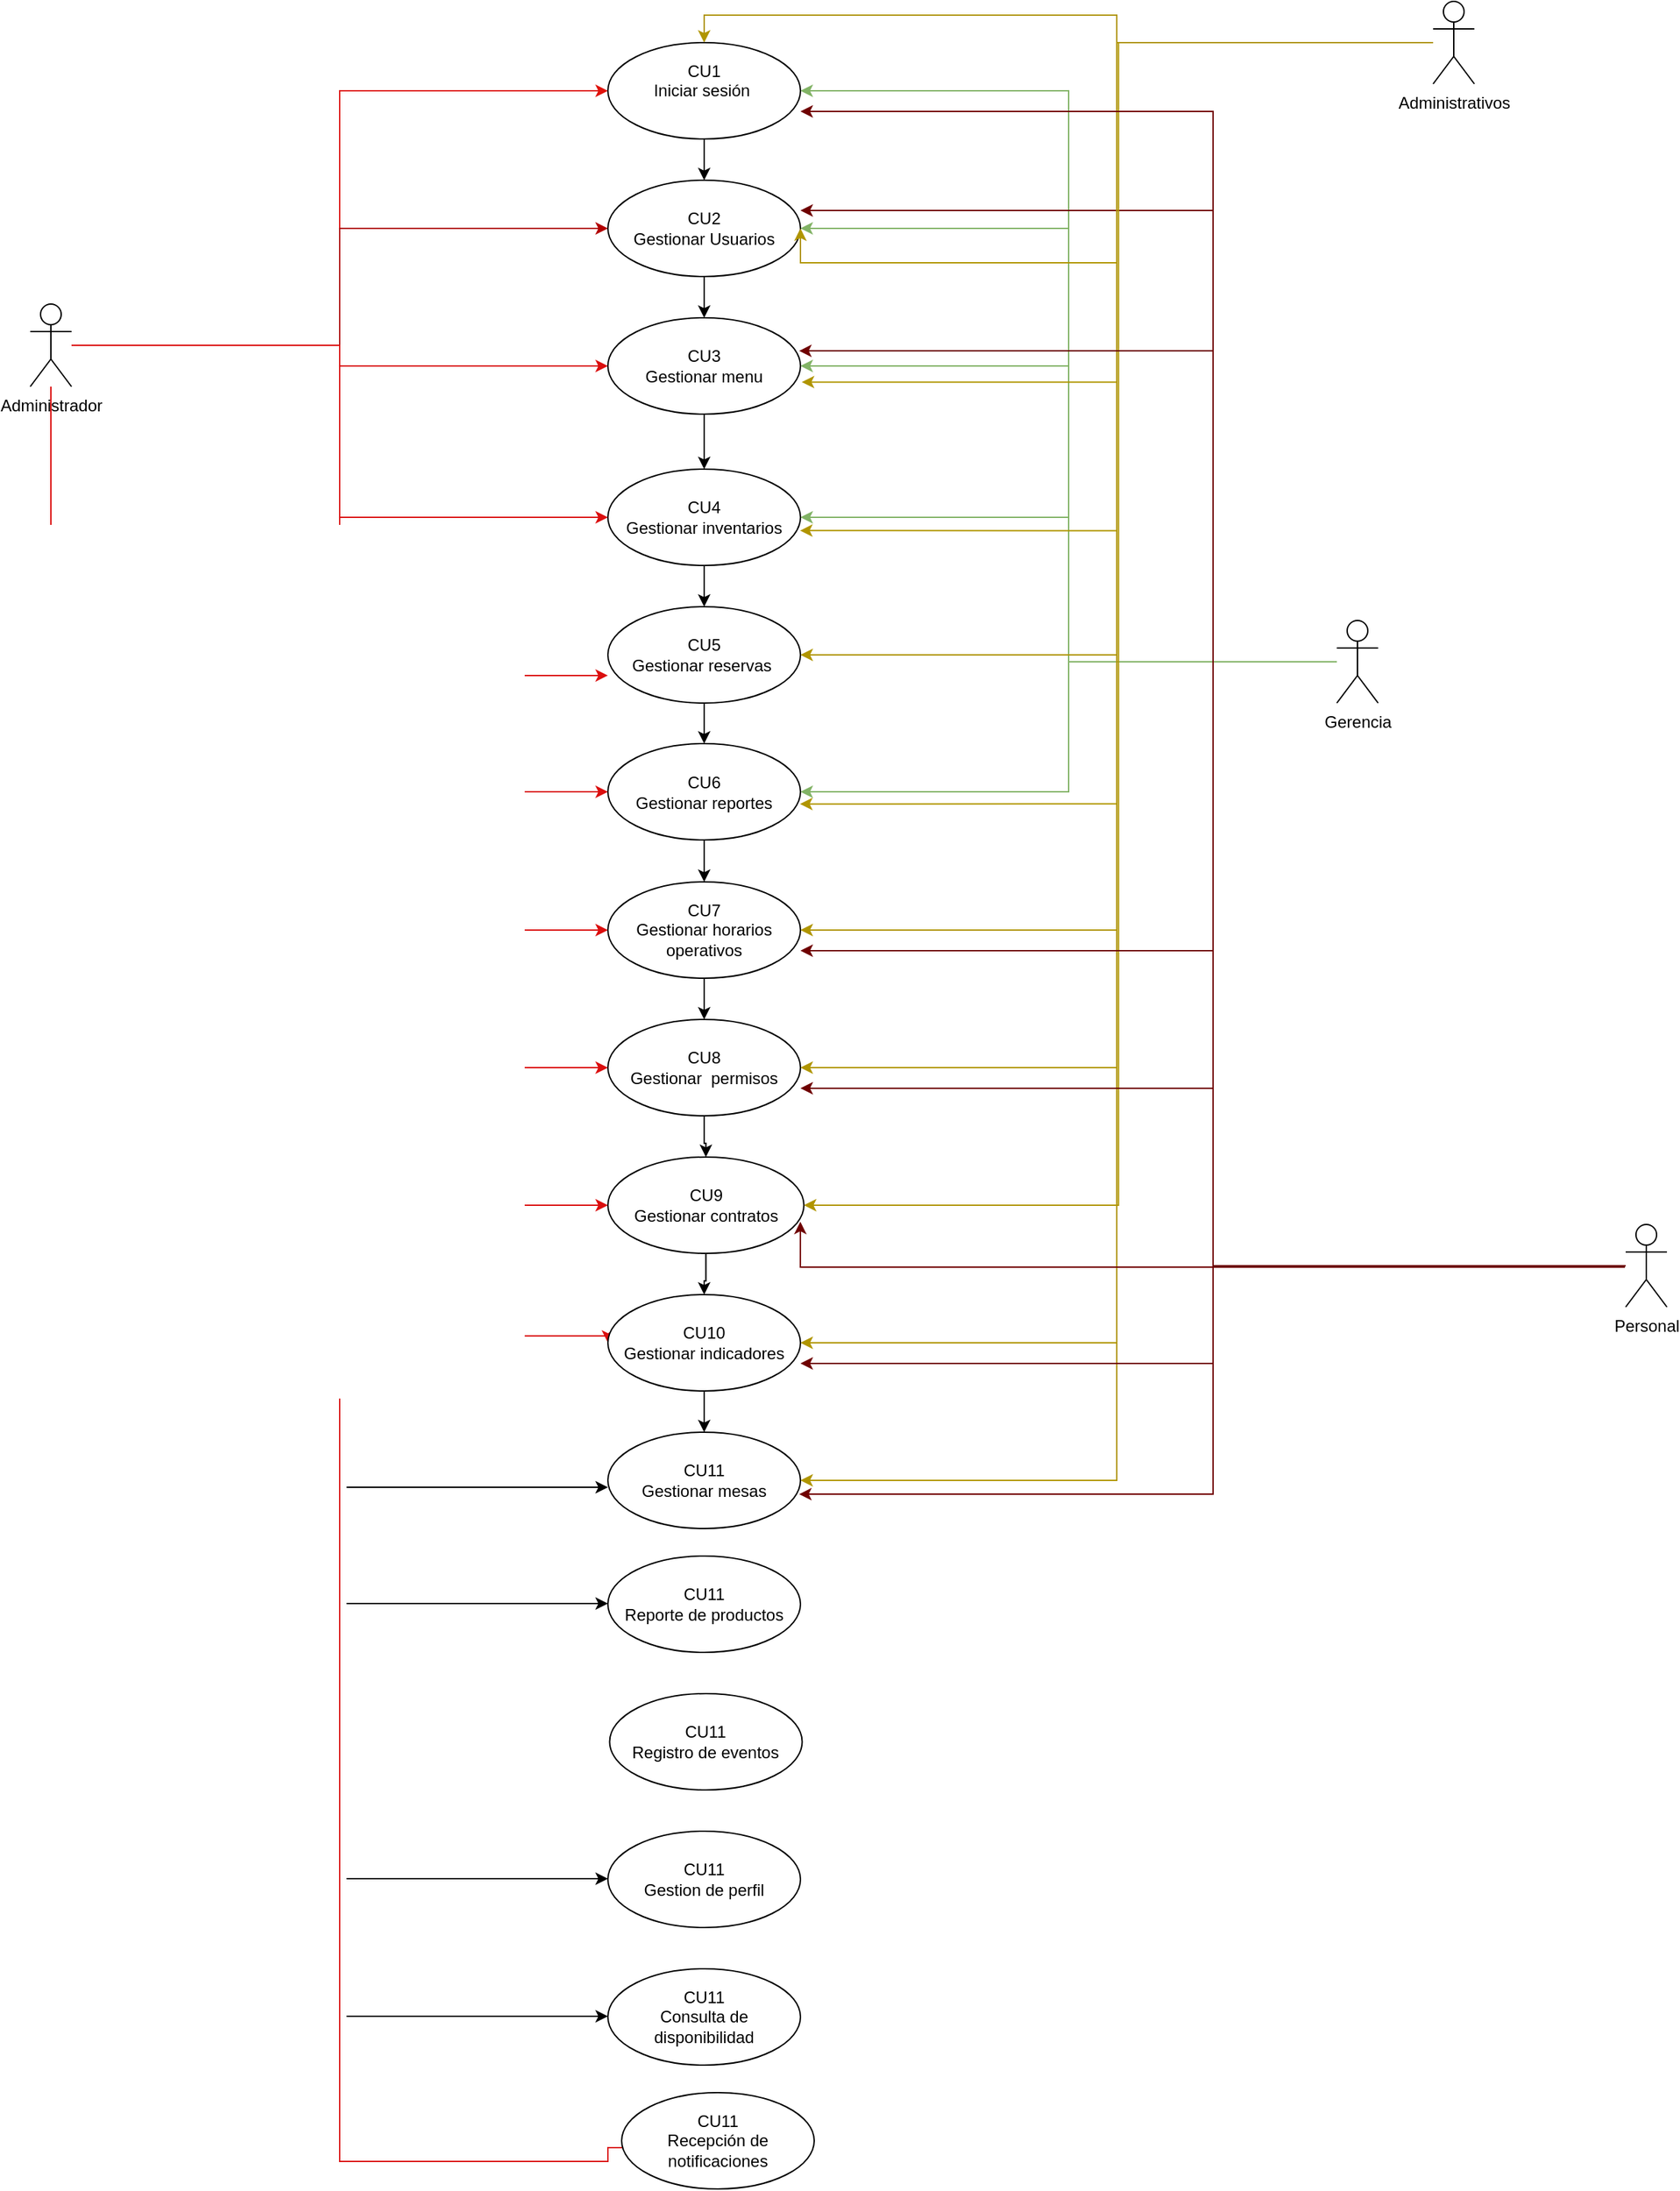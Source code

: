 <mxfile version="27.2.0" pages="5">
  <diagram id="jL5EllLIQ67MmCXnTZcO" name="PRINCIPAL">
    <mxGraphModel grid="1" page="1" gridSize="10" guides="1" tooltips="1" connect="1" arrows="1" fold="1" pageScale="1" pageWidth="827" pageHeight="1169" math="0" shadow="0">
      <root>
        <mxCell id="0" />
        <mxCell id="1" parent="0" />
        <mxCell id="KVr01R96LGneUkX0vs8K-20" style="edgeStyle=orthogonalEdgeStyle;rounded=0;orthogonalLoop=1;jettySize=auto;html=1;entryX=0;entryY=0.5;entryDx=0;entryDy=0;strokeColor=#DF130C;" edge="1" parent="1" source="KVr01R96LGneUkX0vs8K-30" target="KVr01R96LGneUkX0vs8K-60">
          <mxGeometry relative="1" as="geometry" />
        </mxCell>
        <mxCell id="KVr01R96LGneUkX0vs8K-22" style="edgeStyle=orthogonalEdgeStyle;rounded=0;orthogonalLoop=1;jettySize=auto;html=1;entryX=0;entryY=0.5;entryDx=0;entryDy=0;strokeColor=#DB0F0F;" edge="1" parent="1" source="KVr01R96LGneUkX0vs8K-30" target="KVr01R96LGneUkX0vs8K-52">
          <mxGeometry relative="1" as="geometry">
            <mxPoint x="630" y="550" as="targetPoint" />
          </mxGeometry>
        </mxCell>
        <mxCell id="KVr01R96LGneUkX0vs8K-23" style="edgeStyle=orthogonalEdgeStyle;rounded=0;orthogonalLoop=1;jettySize=auto;html=1;entryX=0;entryY=0.5;entryDx=0;entryDy=0;strokeColor=#DB0F0F;" edge="1" parent="1" source="KVr01R96LGneUkX0vs8K-30" target="KVr01R96LGneUkX0vs8K-49">
          <mxGeometry relative="1" as="geometry" />
        </mxCell>
        <mxCell id="KVr01R96LGneUkX0vs8K-24" style="edgeStyle=orthogonalEdgeStyle;rounded=0;orthogonalLoop=1;jettySize=auto;html=1;entryX=0;entryY=0.5;entryDx=0;entryDy=0;strokeColor=#DB0F0F;" edge="1" parent="1" source="KVr01R96LGneUkX0vs8K-30" target="KVr01R96LGneUkX0vs8K-43">
          <mxGeometry relative="1" as="geometry" />
        </mxCell>
        <mxCell id="KVr01R96LGneUkX0vs8K-25" style="edgeStyle=orthogonalEdgeStyle;rounded=0;orthogonalLoop=1;jettySize=auto;html=1;entryX=0;entryY=0.5;entryDx=0;entryDy=0;strokeColor=#DB0F0F;" edge="1" parent="1" source="KVr01R96LGneUkX0vs8K-30" target="KVr01R96LGneUkX0vs8K-54">
          <mxGeometry relative="1" as="geometry" />
        </mxCell>
        <mxCell id="KVr01R96LGneUkX0vs8K-26" style="edgeStyle=orthogonalEdgeStyle;rounded=0;orthogonalLoop=1;jettySize=auto;html=1;entryX=0;entryY=0.5;entryDx=0;entryDy=0;strokeColor=#DB0F0F;" edge="1" parent="1" source="KVr01R96LGneUkX0vs8K-30" target="KVr01R96LGneUkX0vs8K-45">
          <mxGeometry relative="1" as="geometry" />
        </mxCell>
        <mxCell id="KVr01R96LGneUkX0vs8K-27" style="edgeStyle=orthogonalEdgeStyle;rounded=0;orthogonalLoop=1;jettySize=auto;html=1;entryX=0;entryY=0.5;entryDx=0;entryDy=0;strokeColor=#DB0F0F;" edge="1" parent="1" source="KVr01R96LGneUkX0vs8K-30" target="KVr01R96LGneUkX0vs8K-62">
          <mxGeometry relative="1" as="geometry" />
        </mxCell>
        <mxCell id="KVr01R96LGneUkX0vs8K-28" style="edgeStyle=orthogonalEdgeStyle;rounded=0;orthogonalLoop=1;jettySize=auto;html=1;entryX=0;entryY=0.5;entryDx=0;entryDy=0;strokeColor=#DB0F0F;" edge="1" parent="1" source="KVr01R96LGneUkX0vs8K-30" target="KVr01R96LGneUkX0vs8K-47">
          <mxGeometry relative="1" as="geometry">
            <Array as="points">
              <mxPoint x="485" y="930" />
              <mxPoint x="485" y="1250" />
              <mxPoint x="650" y="1250" />
            </Array>
          </mxGeometry>
        </mxCell>
        <mxCell id="KVr01R96LGneUkX0vs8K-29" style="edgeStyle=orthogonalEdgeStyle;rounded=0;orthogonalLoop=1;jettySize=auto;html=1;strokeColor=#DB0F0F;entryX=0;entryY=0.5;entryDx=0;entryDy=0;" edge="1" parent="1" source="KVr01R96LGneUkX0vs8K-30" target="OwKjx5vqULzSV9d-cBUJ-4">
          <mxGeometry relative="1" as="geometry">
            <Array as="points">
              <mxPoint x="455" y="530" />
              <mxPoint x="455" y="1850" />
              <mxPoint x="650" y="1850" />
              <mxPoint x="650" y="1840" />
              <mxPoint x="721" y="1840" />
              <mxPoint x="721" y="1835" />
            </Array>
          </mxGeometry>
        </mxCell>
        <mxCell id="SYhs9_iWre-nZq4GP4J0-37" style="edgeStyle=orthogonalEdgeStyle;rounded=0;orthogonalLoop=1;jettySize=auto;html=1;entryX=0;entryY=0.5;entryDx=0;entryDy=0;fillColor=#e51400;strokeColor=#B20000;" edge="1" parent="1" source="KVr01R96LGneUkX0vs8K-30" target="KVr01R96LGneUkX0vs8K-41">
          <mxGeometry relative="1" as="geometry" />
        </mxCell>
        <mxCell id="KVr01R96LGneUkX0vs8K-30" value="&lt;font style=&quot;vertical-align: inherit;&quot;&gt;&lt;font style=&quot;vertical-align: inherit;&quot;&gt;Administrador&lt;/font&gt;&lt;/font&gt;" style="shape=umlActor;verticalLabelPosition=bottom;verticalAlign=top;html=1;outlineConnect=0;" vertex="1" parent="1">
          <mxGeometry x="230" y="500" width="30" height="60" as="geometry" />
        </mxCell>
        <mxCell id="SYhs9_iWre-nZq4GP4J0-3" style="edgeStyle=orthogonalEdgeStyle;rounded=0;orthogonalLoop=1;jettySize=auto;html=1;entryX=1;entryY=0.5;entryDx=0;entryDy=0;fillColor=#d5e8d4;strokeColor=#82b366;" edge="1" parent="1" source="KVr01R96LGneUkX0vs8K-36" target="KVr01R96LGneUkX0vs8K-41">
          <mxGeometry relative="1" as="geometry" />
        </mxCell>
        <mxCell id="SYhs9_iWre-nZq4GP4J0-5" style="edgeStyle=orthogonalEdgeStyle;rounded=0;orthogonalLoop=1;jettySize=auto;html=1;entryX=1;entryY=0.5;entryDx=0;entryDy=0;fillColor=#d5e8d4;strokeColor=#82b366;" edge="1" parent="1" source="KVr01R96LGneUkX0vs8K-36" target="KVr01R96LGneUkX0vs8K-52">
          <mxGeometry relative="1" as="geometry" />
        </mxCell>
        <mxCell id="SYhs9_iWre-nZq4GP4J0-6" style="edgeStyle=orthogonalEdgeStyle;rounded=0;orthogonalLoop=1;jettySize=auto;html=1;entryX=1;entryY=0.5;entryDx=0;entryDy=0;fillColor=#d5e8d4;strokeColor=#82b366;" edge="1" parent="1" source="KVr01R96LGneUkX0vs8K-36" target="KVr01R96LGneUkX0vs8K-49">
          <mxGeometry relative="1" as="geometry" />
        </mxCell>
        <mxCell id="SYhs9_iWre-nZq4GP4J0-7" style="edgeStyle=orthogonalEdgeStyle;rounded=0;orthogonalLoop=1;jettySize=auto;html=1;entryX=1;entryY=0.5;entryDx=0;entryDy=0;fillColor=#d5e8d4;strokeColor=#82b366;" edge="1" parent="1" source="KVr01R96LGneUkX0vs8K-36" target="KVr01R96LGneUkX0vs8K-43">
          <mxGeometry relative="1" as="geometry" />
        </mxCell>
        <mxCell id="SYhs9_iWre-nZq4GP4J0-8" style="edgeStyle=orthogonalEdgeStyle;rounded=0;orthogonalLoop=1;jettySize=auto;html=1;entryX=1;entryY=0.5;entryDx=0;entryDy=0;fillColor=#d5e8d4;strokeColor=#82b366;" edge="1" parent="1" source="KVr01R96LGneUkX0vs8K-36" target="KVr01R96LGneUkX0vs8K-60">
          <mxGeometry relative="1" as="geometry" />
        </mxCell>
        <mxCell id="KVr01R96LGneUkX0vs8K-36" value="&lt;font style=&quot;vertical-align: inherit;&quot;&gt;&lt;font style=&quot;vertical-align: inherit;&quot;&gt;Gerencia&lt;/font&gt;&lt;/font&gt;" style="shape=umlActor;verticalLabelPosition=bottom;verticalAlign=top;html=1;outlineConnect=0;" vertex="1" parent="1">
          <mxGeometry x="1180" y="730" width="30" height="60" as="geometry" />
        </mxCell>
        <mxCell id="tgb2tIRhIyOir0SX37_R-3" style="edgeStyle=orthogonalEdgeStyle;rounded=0;orthogonalLoop=1;jettySize=auto;html=1;entryX=1;entryY=0.314;entryDx=0;entryDy=0;entryPerimeter=0;fillColor=#a20025;strokeColor=#6F0000;" edge="1" parent="1" source="KVr01R96LGneUkX0vs8K-39" target="KVr01R96LGneUkX0vs8K-41">
          <mxGeometry relative="1" as="geometry">
            <mxPoint x="1180" y="470" as="targetPoint" />
          </mxGeometry>
        </mxCell>
        <mxCell id="KVr01R96LGneUkX0vs8K-39" value="&lt;div&gt;&lt;font style=&quot;vertical-align: inherit;&quot;&gt;&lt;font style=&quot;vertical-align: inherit;&quot;&gt;Personal&lt;/font&gt;&lt;/font&gt;&lt;/div&gt;" style="shape=umlActor;verticalLabelPosition=bottom;verticalAlign=top;html=1;outlineConnect=0;" vertex="1" parent="1">
          <mxGeometry x="1390" y="1169" width="30" height="60" as="geometry" />
        </mxCell>
        <mxCell id="KVr01R96LGneUkX0vs8K-40" value="" style="edgeStyle=orthogonalEdgeStyle;rounded=0;orthogonalLoop=1;jettySize=auto;html=1;" edge="1" parent="1" source="KVr01R96LGneUkX0vs8K-41" target="KVr01R96LGneUkX0vs8K-52">
          <mxGeometry relative="1" as="geometry" />
        </mxCell>
        <mxCell id="KVr01R96LGneUkX0vs8K-41" value="CU2&lt;div&gt;Gestionar Usuarios&lt;/div&gt;" style="ellipse;whiteSpace=wrap;html=1;" vertex="1" parent="1">
          <mxGeometry x="650" y="410" width="140" height="70" as="geometry" />
        </mxCell>
        <mxCell id="KVr01R96LGneUkX0vs8K-42" value="" style="edgeStyle=orthogonalEdgeStyle;rounded=0;orthogonalLoop=1;jettySize=auto;html=1;" edge="1" parent="1" source="KVr01R96LGneUkX0vs8K-43" target="KVr01R96LGneUkX0vs8K-54">
          <mxGeometry relative="1" as="geometry" />
        </mxCell>
        <mxCell id="KVr01R96LGneUkX0vs8K-43" value="CU6&lt;div&gt;Gestionar reportes&lt;/div&gt;" style="ellipse;whiteSpace=wrap;html=1;" vertex="1" parent="1">
          <mxGeometry x="650" y="819.5" width="140" height="70" as="geometry" />
        </mxCell>
        <mxCell id="KVr01R96LGneUkX0vs8K-44" value="" style="edgeStyle=orthogonalEdgeStyle;rounded=0;orthogonalLoop=1;jettySize=auto;html=1;" edge="1" parent="1" source="KVr01R96LGneUkX0vs8K-45" target="KVr01R96LGneUkX0vs8K-62">
          <mxGeometry relative="1" as="geometry" />
        </mxCell>
        <mxCell id="KVr01R96LGneUkX0vs8K-45" value="CU8&lt;div&gt;Gestionar&amp;nbsp; permisos&lt;/div&gt;" style="ellipse;whiteSpace=wrap;html=1;" vertex="1" parent="1">
          <mxGeometry x="650" y="1020" width="140" height="70" as="geometry" />
        </mxCell>
        <mxCell id="KVr01R96LGneUkX0vs8K-46" value="" style="edgeStyle=orthogonalEdgeStyle;rounded=0;orthogonalLoop=1;jettySize=auto;html=1;" edge="1" parent="1" source="KVr01R96LGneUkX0vs8K-47" target="KVr01R96LGneUkX0vs8K-56">
          <mxGeometry relative="1" as="geometry" />
        </mxCell>
        <mxCell id="KVr01R96LGneUkX0vs8K-47" value="CU10&lt;div&gt;Gestionar indicadores&lt;/div&gt;" style="ellipse;whiteSpace=wrap;html=1;" vertex="1" parent="1">
          <mxGeometry x="650" y="1220" width="140" height="70" as="geometry" />
        </mxCell>
        <mxCell id="KVr01R96LGneUkX0vs8K-48" value="" style="edgeStyle=orthogonalEdgeStyle;rounded=0;orthogonalLoop=1;jettySize=auto;html=1;" edge="1" parent="1" source="KVr01R96LGneUkX0vs8K-49" target="KVr01R96LGneUkX0vs8K-58">
          <mxGeometry relative="1" as="geometry" />
        </mxCell>
        <mxCell id="KVr01R96LGneUkX0vs8K-49" value="CU4&lt;div&gt;Gestionar inventarios&lt;/div&gt;" style="ellipse;whiteSpace=wrap;html=1;" vertex="1" parent="1">
          <mxGeometry x="650" y="620" width="140" height="70" as="geometry" />
        </mxCell>
        <mxCell id="KVr01R96LGneUkX0vs8K-51" value="" style="edgeStyle=orthogonalEdgeStyle;rounded=0;orthogonalLoop=1;jettySize=auto;html=1;" edge="1" parent="1" source="KVr01R96LGneUkX0vs8K-52" target="KVr01R96LGneUkX0vs8K-49">
          <mxGeometry relative="1" as="geometry" />
        </mxCell>
        <mxCell id="KVr01R96LGneUkX0vs8K-52" value="&lt;font style=&quot;vertical-align: inherit;&quot;&gt;&lt;font style=&quot;vertical-align: inherit;&quot;&gt;CU3&lt;/font&gt;&lt;/font&gt;&lt;div&gt;&lt;span style=&quot;background-color: initial;&quot;&gt;&lt;font style=&quot;vertical-align: inherit;&quot;&gt;&lt;font style=&quot;vertical-align: inherit;&quot;&gt;Gestionar menu&lt;/font&gt;&lt;/font&gt;&lt;/span&gt;&lt;/div&gt;" style="ellipse;whiteSpace=wrap;html=1;" vertex="1" parent="1">
          <mxGeometry x="650" y="510" width="140" height="70" as="geometry" />
        </mxCell>
        <mxCell id="KVr01R96LGneUkX0vs8K-53" value="" style="edgeStyle=orthogonalEdgeStyle;rounded=0;orthogonalLoop=1;jettySize=auto;html=1;" edge="1" parent="1" source="KVr01R96LGneUkX0vs8K-54" target="KVr01R96LGneUkX0vs8K-45">
          <mxGeometry relative="1" as="geometry" />
        </mxCell>
        <mxCell id="KVr01R96LGneUkX0vs8K-54" value="CU7&lt;div&gt;Gestionar horarios&lt;/div&gt;&lt;div&gt;operativos&lt;/div&gt;" style="ellipse;whiteSpace=wrap;html=1;" vertex="1" parent="1">
          <mxGeometry x="650" y="920" width="140" height="70" as="geometry" />
        </mxCell>
        <mxCell id="KVr01R96LGneUkX0vs8K-56" value="CU11&lt;div&gt;Gestionar mesas&lt;/div&gt;" style="ellipse;whiteSpace=wrap;html=1;" vertex="1" parent="1">
          <mxGeometry x="650" y="1320" width="140" height="70" as="geometry" />
        </mxCell>
        <mxCell id="KVr01R96LGneUkX0vs8K-57" value="" style="edgeStyle=orthogonalEdgeStyle;rounded=0;orthogonalLoop=1;jettySize=auto;html=1;" edge="1" parent="1" source="KVr01R96LGneUkX0vs8K-58" target="KVr01R96LGneUkX0vs8K-43">
          <mxGeometry relative="1" as="geometry" />
        </mxCell>
        <mxCell id="KVr01R96LGneUkX0vs8K-58" value="CU5&lt;div&gt;Gestionar reservas&amp;nbsp;&lt;/div&gt;" style="ellipse;whiteSpace=wrap;html=1;" vertex="1" parent="1">
          <mxGeometry x="650" y="720" width="140" height="70" as="geometry" />
        </mxCell>
        <mxCell id="KVr01R96LGneUkX0vs8K-59" value="" style="edgeStyle=orthogonalEdgeStyle;rounded=0;orthogonalLoop=1;jettySize=auto;html=1;" edge="1" parent="1" source="KVr01R96LGneUkX0vs8K-60" target="KVr01R96LGneUkX0vs8K-41">
          <mxGeometry relative="1" as="geometry" />
        </mxCell>
        <mxCell id="KVr01R96LGneUkX0vs8K-60" value="&lt;div&gt;CU1&lt;/div&gt;Iniciar sesión&amp;nbsp;&lt;div&gt;&lt;br&gt;&lt;/div&gt;" style="ellipse;whiteSpace=wrap;html=1;" vertex="1" parent="1">
          <mxGeometry x="650" y="310" width="140" height="70" as="geometry" />
        </mxCell>
        <mxCell id="KVr01R96LGneUkX0vs8K-61" value="" style="edgeStyle=orthogonalEdgeStyle;rounded=0;orthogonalLoop=1;jettySize=auto;html=1;" edge="1" parent="1" source="KVr01R96LGneUkX0vs8K-62" target="KVr01R96LGneUkX0vs8K-47">
          <mxGeometry relative="1" as="geometry" />
        </mxCell>
        <mxCell id="KVr01R96LGneUkX0vs8K-62" value="CU9&lt;div&gt;Gestionar contratos&lt;/div&gt;" style="ellipse;whiteSpace=wrap;html=1;" vertex="1" parent="1">
          <mxGeometry x="650" y="1120" width="142.5" height="70" as="geometry" />
        </mxCell>
        <mxCell id="KVr01R96LGneUkX0vs8K-63" style="edgeStyle=orthogonalEdgeStyle;rounded=0;orthogonalLoop=1;jettySize=auto;html=1;entryX=0;entryY=0.714;entryDx=0;entryDy=0;entryPerimeter=0;strokeColor=#DB0F0F;" edge="1" parent="1" source="KVr01R96LGneUkX0vs8K-30" target="KVr01R96LGneUkX0vs8K-58">
          <mxGeometry relative="1" as="geometry" />
        </mxCell>
        <mxCell id="SYhs9_iWre-nZq4GP4J0-13" style="edgeStyle=orthogonalEdgeStyle;rounded=0;orthogonalLoop=1;jettySize=auto;html=1;entryX=0.5;entryY=0;entryDx=0;entryDy=0;fillColor=#e3c800;strokeColor=#B09500;" edge="1" parent="1" source="SYhs9_iWre-nZq4GP4J0-9" target="KVr01R96LGneUkX0vs8K-60">
          <mxGeometry relative="1" as="geometry" />
        </mxCell>
        <mxCell id="SYhs9_iWre-nZq4GP4J0-14" style="edgeStyle=orthogonalEdgeStyle;rounded=0;orthogonalLoop=1;jettySize=auto;html=1;entryX=1;entryY=0.5;entryDx=0;entryDy=0;fillColor=#e3c800;strokeColor=#B09500;" edge="1" parent="1" source="SYhs9_iWre-nZq4GP4J0-9" target="KVr01R96LGneUkX0vs8K-41">
          <mxGeometry relative="1" as="geometry">
            <Array as="points">
              <mxPoint x="1020" y="310" />
              <mxPoint x="1020" y="470" />
              <mxPoint x="790" y="470" />
            </Array>
          </mxGeometry>
        </mxCell>
        <mxCell id="SYhs9_iWre-nZq4GP4J0-18" style="edgeStyle=orthogonalEdgeStyle;rounded=0;orthogonalLoop=1;jettySize=auto;html=1;entryX=1;entryY=0.5;entryDx=0;entryDy=0;fillColor=#e3c800;strokeColor=#B09500;" edge="1" parent="1" source="SYhs9_iWre-nZq4GP4J0-9" target="KVr01R96LGneUkX0vs8K-58">
          <mxGeometry relative="1" as="geometry" />
        </mxCell>
        <mxCell id="SYhs9_iWre-nZq4GP4J0-20" style="edgeStyle=orthogonalEdgeStyle;rounded=0;orthogonalLoop=1;jettySize=auto;html=1;entryX=1;entryY=0.5;entryDx=0;entryDy=0;fillColor=#e3c800;strokeColor=#B09500;" edge="1" parent="1" source="SYhs9_iWre-nZq4GP4J0-9" target="KVr01R96LGneUkX0vs8K-54">
          <mxGeometry relative="1" as="geometry" />
        </mxCell>
        <mxCell id="SYhs9_iWre-nZq4GP4J0-21" style="edgeStyle=orthogonalEdgeStyle;rounded=0;orthogonalLoop=1;jettySize=auto;html=1;entryX=1;entryY=0.5;entryDx=0;entryDy=0;fillColor=#e3c800;strokeColor=#B09500;" edge="1" parent="1" source="SYhs9_iWre-nZq4GP4J0-9" target="KVr01R96LGneUkX0vs8K-45">
          <mxGeometry relative="1" as="geometry" />
        </mxCell>
        <mxCell id="SYhs9_iWre-nZq4GP4J0-22" style="edgeStyle=orthogonalEdgeStyle;rounded=0;orthogonalLoop=1;jettySize=auto;html=1;entryX=1;entryY=0.5;entryDx=0;entryDy=0;fillColor=#e3c800;strokeColor=#B09500;" edge="1" parent="1" source="SYhs9_iWre-nZq4GP4J0-9" target="KVr01R96LGneUkX0vs8K-47">
          <mxGeometry relative="1" as="geometry" />
        </mxCell>
        <mxCell id="SYhs9_iWre-nZq4GP4J0-23" style="edgeStyle=orthogonalEdgeStyle;rounded=0;orthogonalLoop=1;jettySize=auto;html=1;entryX=1;entryY=0.5;entryDx=0;entryDy=0;fillColor=#e3c800;strokeColor=#B09500;" edge="1" parent="1" source="SYhs9_iWre-nZq4GP4J0-9" target="KVr01R96LGneUkX0vs8K-62">
          <mxGeometry relative="1" as="geometry" />
        </mxCell>
        <mxCell id="SYhs9_iWre-nZq4GP4J0-25" style="edgeStyle=orthogonalEdgeStyle;rounded=0;orthogonalLoop=1;jettySize=auto;html=1;entryX=1;entryY=0.5;entryDx=0;entryDy=0;fillColor=#e3c800;strokeColor=#B09500;" edge="1" parent="1" source="SYhs9_iWre-nZq4GP4J0-9" target="KVr01R96LGneUkX0vs8K-56">
          <mxGeometry relative="1" as="geometry" />
        </mxCell>
        <mxCell id="SYhs9_iWre-nZq4GP4J0-9" value="Administrativos" style="shape=umlActor;verticalLabelPosition=bottom;verticalAlign=top;html=1;outlineConnect=0;" vertex="1" parent="1">
          <mxGeometry x="1250" y="280" width="30" height="60" as="geometry" />
        </mxCell>
        <mxCell id="SYhs9_iWre-nZq4GP4J0-15" style="edgeStyle=orthogonalEdgeStyle;rounded=0;orthogonalLoop=1;jettySize=auto;html=1;entryX=1.007;entryY=0.667;entryDx=0;entryDy=0;entryPerimeter=0;fillColor=#e3c800;strokeColor=#B09500;" edge="1" parent="1" source="SYhs9_iWre-nZq4GP4J0-9" target="KVr01R96LGneUkX0vs8K-52">
          <mxGeometry relative="1" as="geometry" />
        </mxCell>
        <mxCell id="SYhs9_iWre-nZq4GP4J0-16" style="edgeStyle=orthogonalEdgeStyle;rounded=0;orthogonalLoop=1;jettySize=auto;html=1;entryX=0.998;entryY=0.638;entryDx=0;entryDy=0;entryPerimeter=0;fillColor=#e3c800;strokeColor=#B09500;" edge="1" parent="1" source="SYhs9_iWre-nZq4GP4J0-9" target="KVr01R96LGneUkX0vs8K-49">
          <mxGeometry relative="1" as="geometry" />
        </mxCell>
        <mxCell id="SYhs9_iWre-nZq4GP4J0-19" style="edgeStyle=orthogonalEdgeStyle;rounded=0;orthogonalLoop=1;jettySize=auto;html=1;entryX=0.998;entryY=0.626;entryDx=0;entryDy=0;entryPerimeter=0;fillColor=#e3c800;strokeColor=#B09500;" edge="1" parent="1" source="SYhs9_iWre-nZq4GP4J0-9" target="KVr01R96LGneUkX0vs8K-43">
          <mxGeometry relative="1" as="geometry" />
        </mxCell>
        <mxCell id="SYhs9_iWre-nZq4GP4J0-26" style="edgeStyle=orthogonalEdgeStyle;rounded=0;orthogonalLoop=1;jettySize=auto;html=1;entryX=1;entryY=0.714;entryDx=0;entryDy=0;entryPerimeter=0;fillColor=#a20025;strokeColor=#6F0000;" edge="1" parent="1" source="KVr01R96LGneUkX0vs8K-39" target="KVr01R96LGneUkX0vs8K-60">
          <mxGeometry relative="1" as="geometry" />
        </mxCell>
        <mxCell id="SYhs9_iWre-nZq4GP4J0-32" style="edgeStyle=orthogonalEdgeStyle;rounded=0;orthogonalLoop=1;jettySize=auto;html=1;entryX=1;entryY=0.714;entryDx=0;entryDy=0;entryPerimeter=0;fillColor=#a20025;strokeColor=#6F0000;" edge="1" parent="1" source="KVr01R96LGneUkX0vs8K-39" target="KVr01R96LGneUkX0vs8K-54">
          <mxGeometry relative="1" as="geometry" />
        </mxCell>
        <mxCell id="SYhs9_iWre-nZq4GP4J0-33" style="edgeStyle=orthogonalEdgeStyle;rounded=0;orthogonalLoop=1;jettySize=auto;html=1;entryX=1;entryY=0.714;entryDx=0;entryDy=0;entryPerimeter=0;fillColor=#a20025;strokeColor=#6F0000;" edge="1" parent="1" source="KVr01R96LGneUkX0vs8K-39" target="KVr01R96LGneUkX0vs8K-45">
          <mxGeometry relative="1" as="geometry" />
        </mxCell>
        <mxCell id="SYhs9_iWre-nZq4GP4J0-34" style="edgeStyle=orthogonalEdgeStyle;rounded=0;orthogonalLoop=1;jettySize=auto;html=1;entryX=1;entryY=0.714;entryDx=0;entryDy=0;entryPerimeter=0;fillColor=#a20025;strokeColor=#6F0000;" edge="1" parent="1" source="KVr01R96LGneUkX0vs8K-39" target="KVr01R96LGneUkX0vs8K-47">
          <mxGeometry relative="1" as="geometry" />
        </mxCell>
        <mxCell id="tgb2tIRhIyOir0SX37_R-1" style="edgeStyle=orthogonalEdgeStyle;rounded=0;orthogonalLoop=1;jettySize=auto;html=1;entryX=0.993;entryY=0.643;entryDx=0;entryDy=0;entryPerimeter=0;fillColor=#a20025;strokeColor=#6F0000;" edge="1" parent="1" source="KVr01R96LGneUkX0vs8K-39" target="KVr01R96LGneUkX0vs8K-56">
          <mxGeometry relative="1" as="geometry" />
        </mxCell>
        <mxCell id="tgb2tIRhIyOir0SX37_R-2" style="edgeStyle=orthogonalEdgeStyle;rounded=0;orthogonalLoop=1;jettySize=auto;html=1;entryX=0.993;entryY=0.343;entryDx=0;entryDy=0;entryPerimeter=0;fillColor=#a20025;strokeColor=#6F0000;" edge="1" parent="1" source="KVr01R96LGneUkX0vs8K-39" target="KVr01R96LGneUkX0vs8K-52">
          <mxGeometry relative="1" as="geometry" />
        </mxCell>
        <mxCell id="tgb2tIRhIyOir0SX37_R-5" style="edgeStyle=orthogonalEdgeStyle;rounded=0;orthogonalLoop=1;jettySize=auto;html=1;entryX=0.982;entryY=0.671;entryDx=0;entryDy=0;entryPerimeter=0;fillColor=#a20025;strokeColor=#6F0000;" edge="1" parent="1" target="KVr01R96LGneUkX0vs8K-62">
          <mxGeometry relative="1" as="geometry">
            <mxPoint x="1389" y="1199" as="sourcePoint" />
            <mxPoint x="760.008" y="1185.03" as="targetPoint" />
            <Array as="points">
              <mxPoint x="1389" y="1200" />
              <mxPoint x="790" y="1200" />
            </Array>
          </mxGeometry>
        </mxCell>
        <mxCell id="OwKjx5vqULzSV9d-cBUJ-2" value="CU11&lt;div&gt;Reporte de productos&lt;/div&gt;" style="ellipse;whiteSpace=wrap;html=1;" vertex="1" parent="1">
          <mxGeometry x="650" y="1410" width="140" height="70" as="geometry" />
        </mxCell>
        <mxCell id="OwKjx5vqULzSV9d-cBUJ-4" value="CU11&lt;div&gt;Recepción de notificaciones&lt;/div&gt;" style="ellipse;whiteSpace=wrap;html=1;" vertex="1" parent="1">
          <mxGeometry x="660" y="1800" width="140" height="70" as="geometry" />
        </mxCell>
        <mxCell id="OwKjx5vqULzSV9d-cBUJ-5" value="CU11&lt;div&gt;Consulta de disponibilidad&lt;/div&gt;" style="ellipse;whiteSpace=wrap;html=1;" vertex="1" parent="1">
          <mxGeometry x="650" y="1710" width="140" height="70" as="geometry" />
        </mxCell>
        <mxCell id="OwKjx5vqULzSV9d-cBUJ-6" value="CU11&lt;div&gt;Gestion de perfil&lt;/div&gt;" style="ellipse;whiteSpace=wrap;html=1;" vertex="1" parent="1">
          <mxGeometry x="650" y="1610" width="140" height="70" as="geometry" />
        </mxCell>
        <mxCell id="OwKjx5vqULzSV9d-cBUJ-7" value="CU11&lt;div&gt;Registro de eventos&lt;/div&gt;" style="ellipse;whiteSpace=wrap;html=1;" vertex="1" parent="1">
          <mxGeometry x="651.25" y="1510" width="140" height="70" as="geometry" />
        </mxCell>
        <mxCell id="OwKjx5vqULzSV9d-cBUJ-13" value="" style="endArrow=classic;html=1;rounded=0;" edge="1" parent="1">
          <mxGeometry width="50" height="50" relative="1" as="geometry">
            <mxPoint x="460" y="1360" as="sourcePoint" />
            <mxPoint x="650" y="1360" as="targetPoint" />
          </mxGeometry>
        </mxCell>
        <mxCell id="OwKjx5vqULzSV9d-cBUJ-17" value="" style="endArrow=classic;html=1;rounded=0;" edge="1" parent="1">
          <mxGeometry width="50" height="50" relative="1" as="geometry">
            <mxPoint x="460" y="1444.5" as="sourcePoint" />
            <mxPoint x="650" y="1444.5" as="targetPoint" />
          </mxGeometry>
        </mxCell>
        <mxCell id="OwKjx5vqULzSV9d-cBUJ-20" value="" style="endArrow=classic;html=1;rounded=0;" edge="1" parent="1">
          <mxGeometry width="50" height="50" relative="1" as="geometry">
            <mxPoint x="460" y="1644.5" as="sourcePoint" />
            <mxPoint x="650" y="1644.5" as="targetPoint" />
          </mxGeometry>
        </mxCell>
        <mxCell id="OwKjx5vqULzSV9d-cBUJ-21" value="" style="endArrow=classic;html=1;rounded=0;" edge="1" parent="1">
          <mxGeometry width="50" height="50" relative="1" as="geometry">
            <mxPoint x="460" y="1744.5" as="sourcePoint" />
            <mxPoint x="650" y="1744.5" as="targetPoint" />
          </mxGeometry>
        </mxCell>
      </root>
    </mxGraphModel>
  </diagram>
  <diagram name="ADMINISTRADOR" id="LKvCWmxxrUyV7K0Li9A8">
    <mxGraphModel grid="1" page="1" gridSize="10" guides="1" tooltips="1" connect="1" arrows="1" fold="1" pageScale="1" pageWidth="827" pageHeight="1169" background="#ffffff" math="0" shadow="0">
      <root>
        <mxCell id="0" />
        <mxCell id="1" parent="0" />
        <mxCell id="v9gm9MY6BJGtpiwIjxo0-111" value="" style="edgeStyle=orthogonalEdgeStyle;rounded=0;orthogonalLoop=1;jettySize=auto;html=1;" edge="1" parent="1" source="v9gm9MY6BJGtpiwIjxo0-112" target="v9gm9MY6BJGtpiwIjxo0-117">
          <mxGeometry relative="1" as="geometry" />
        </mxCell>
        <mxCell id="v9gm9MY6BJGtpiwIjxo0-112" value="&lt;font style=&quot;vertical-align: inherit;&quot;&gt;&lt;font style=&quot;vertical-align: inherit;&quot;&gt;Administrador&lt;/font&gt;&lt;/font&gt;" style="shape=umlActor;verticalLabelPosition=bottom;verticalAlign=top;html=1;outlineConnect=0;" vertex="1" parent="1">
          <mxGeometry x="140" y="480" width="30" height="60" as="geometry" />
        </mxCell>
        <mxCell id="v9gm9MY6BJGtpiwIjxo0-113" value="CU2&lt;div&gt;Gestionar Usuarios&lt;/div&gt;" style="ellipse;whiteSpace=wrap;html=1;strokeColor=light-dark(#FF3838,#FFFFFF);direction=west;" vertex="1" parent="1">
          <mxGeometry x="390" y="210" width="140" height="70" as="geometry" />
        </mxCell>
        <mxCell id="v9gm9MY6BJGtpiwIjxo0-114" value="CU10&lt;div&gt;Gestionar Horarios&lt;/div&gt;" style="ellipse;whiteSpace=wrap;html=1;strokeColor=light-dark(#FF1919,#FFFFFF);" vertex="1" parent="1">
          <mxGeometry x="490" y="575" width="140" height="70" as="geometry" />
        </mxCell>
        <mxCell id="v9gm9MY6BJGtpiwIjxo0-115" style="edgeStyle=orthogonalEdgeStyle;rounded=0;orthogonalLoop=1;jettySize=auto;html=1;exitX=0.5;exitY=1;exitDx=0;exitDy=0;entryX=0;entryY=0.5;entryDx=0;entryDy=0;" edge="1" parent="1" source="v9gm9MY6BJGtpiwIjxo0-117" target="v9gm9MY6BJGtpiwIjxo0-161">
          <mxGeometry relative="1" as="geometry" />
        </mxCell>
        <mxCell id="v9gm9MY6BJGtpiwIjxo0-116" value="Include" style="edgeLabel;html=1;align=center;verticalAlign=middle;resizable=0;points=[];" connectable="0" vertex="1" parent="v9gm9MY6BJGtpiwIjxo0-115">
          <mxGeometry x="0.332" relative="1" as="geometry">
            <mxPoint as="offset" />
          </mxGeometry>
        </mxCell>
        <mxCell id="v9gm9MY6BJGtpiwIjxo0-117" value="&lt;div&gt;Autenticación&lt;/div&gt;" style="ellipse;whiteSpace=wrap;html=1;strokeColor=light-dark(#FF0000,#FFFFFF);" vertex="1" parent="1">
          <mxGeometry x="250" y="475" width="140" height="70" as="geometry" />
        </mxCell>
        <mxCell id="v9gm9MY6BJGtpiwIjxo0-118" value="" style="endArrow=block;endSize=16;endFill=0;html=1;rounded=0;exitX=0.371;exitY=0.003;exitDx=0;exitDy=0;exitPerimeter=0;" edge="1" parent="1" source="v9gm9MY6BJGtpiwIjxo0-117" target="v9gm9MY6BJGtpiwIjxo0-113">
          <mxGeometry x="-1" y="40" width="160" relative="1" as="geometry">
            <mxPoint x="210" y="375" as="sourcePoint" />
            <mxPoint x="370" y="375" as="targetPoint" />
            <Array as="points">
              <mxPoint x="300" y="245" />
            </Array>
            <mxPoint x="30" y="39" as="offset" />
          </mxGeometry>
        </mxCell>
        <mxCell id="v9gm9MY6BJGtpiwIjxo0-119" value="Include" style="edgeLabel;html=1;align=center;verticalAlign=middle;resizable=0;points=[];" connectable="0" vertex="1" parent="v9gm9MY6BJGtpiwIjxo0-118">
          <mxGeometry x="-0.11" y="1" relative="1" as="geometry">
            <mxPoint as="offset" />
          </mxGeometry>
        </mxCell>
        <mxCell id="v9gm9MY6BJGtpiwIjxo0-120" value="Include" style="endArrow=block;endSize=16;endFill=0;html=1;rounded=0;entryX=0;entryY=0.5;entryDx=0;entryDy=0;exitX=1;exitY=0.5;exitDx=0;exitDy=0;" edge="1" parent="1" source="v9gm9MY6BJGtpiwIjxo0-114" target="v9gm9MY6BJGtpiwIjxo0-144">
          <mxGeometry width="160" relative="1" as="geometry">
            <mxPoint x="748" y="625" as="sourcePoint" />
            <mxPoint x="746.94" y="562.97" as="targetPoint" />
          </mxGeometry>
        </mxCell>
        <mxCell id="v9gm9MY6BJGtpiwIjxo0-121" value="Crear&lt;div&gt;modificar&lt;/div&gt;&lt;div&gt;consultar&lt;/div&gt;&lt;div&gt;deshabilitar&amp;nbsp;&lt;/div&gt;&lt;div&gt;eliminar&lt;/div&gt;" style="ellipse;whiteSpace=wrap;html=1;" vertex="1" parent="1">
          <mxGeometry x="370" y="345" width="130" height="90" as="geometry" />
        </mxCell>
        <mxCell id="v9gm9MY6BJGtpiwIjxo0-122" value="&lt;font style=&quot;vertical-align: inherit;&quot;&gt;Crear&lt;/font&gt;&lt;div&gt;&lt;font style=&quot;vertical-align: inherit;&quot;&gt;Modificar&lt;/font&gt;&lt;br&gt;&lt;font style=&quot;vertical-align: inherit;&quot;&gt;Consultar&lt;/font&gt;&lt;/div&gt;&lt;div&gt;&lt;font style=&quot;vertical-align: inherit;&quot;&gt;deshabilitar&amp;nbsp;&lt;/font&gt;&lt;/div&gt;&lt;div&gt;&lt;font style=&quot;vertical-align: inherit;&quot;&gt;Eliminar&amp;nbsp;&lt;/font&gt;&lt;/div&gt;" style="ellipse;whiteSpace=wrap;html=1;" vertex="1" parent="1">
          <mxGeometry x="757" y="815" width="120" height="80" as="geometry" />
        </mxCell>
        <mxCell id="v9gm9MY6BJGtpiwIjxo0-123" value="&lt;div&gt;CU03&lt;/div&gt;Gestionar vacantes" style="ellipse;whiteSpace=wrap;html=1;strokeColor=light-dark(#FF0F0F,#FFFFFF);" vertex="1" parent="1">
          <mxGeometry x="510" y="410" width="120" height="80" as="geometry" />
        </mxCell>
        <mxCell id="v9gm9MY6BJGtpiwIjxo0-124" value="Crear&lt;div&gt;Modificar&lt;br&gt;Consultar&lt;/div&gt;&lt;div&gt;&lt;span style=&quot;background-color: transparent; color: light-dark(rgb(0, 0, 0), rgb(255, 255, 255));&quot;&gt;Eliminar&amp;nbsp;&lt;/span&gt;&lt;/div&gt;&lt;div&gt;&lt;span style=&quot;background-color: transparent; color: light-dark(rgb(0, 0, 0), rgb(255, 255, 255));&quot;&gt;Deshabilitar&lt;/span&gt;&lt;/div&gt;" style="ellipse;whiteSpace=wrap;html=1;" vertex="1" parent="1">
          <mxGeometry x="600" y="665" width="140" height="85" as="geometry" />
        </mxCell>
        <mxCell id="v9gm9MY6BJGtpiwIjxo0-125" value="CU05&lt;div&gt;Gestionar contratación&lt;/div&gt;" style="ellipse;whiteSpace=wrap;html=1;strokeColor=light-dark(#FF0000,#FFFFFF);" vertex="1" parent="1">
          <mxGeometry x="710" y="415" width="140" height="70" as="geometry" />
        </mxCell>
        <mxCell id="v9gm9MY6BJGtpiwIjxo0-126" value="" style="endArrow=classic;html=1;rounded=0;exitX=0.5;exitY=1;exitDx=0;exitDy=0;entryX=0.5;entryY=0;entryDx=0;entryDy=0;" edge="1" parent="1" source="v9gm9MY6BJGtpiwIjxo0-144" target="v9gm9MY6BJGtpiwIjxo0-146">
          <mxGeometry width="50" height="50" relative="1" as="geometry">
            <mxPoint x="689.997" y="624.999" as="sourcePoint" />
            <mxPoint x="1010" y="755" as="targetPoint" />
            <Array as="points" />
          </mxGeometry>
        </mxCell>
        <mxCell id="v9gm9MY6BJGtpiwIjxo0-127" value="extends" style="edgeLabel;html=1;align=center;verticalAlign=middle;resizable=0;points=[];" connectable="0" vertex="1" parent="v9gm9MY6BJGtpiwIjxo0-126">
          <mxGeometry x="-0.2" relative="1" as="geometry">
            <mxPoint as="offset" />
          </mxGeometry>
        </mxCell>
        <mxCell id="v9gm9MY6BJGtpiwIjxo0-128" style="edgeStyle=orthogonalEdgeStyle;rounded=0;orthogonalLoop=1;jettySize=auto;html=1;exitX=0.5;exitY=1;exitDx=0;exitDy=0;entryX=1;entryY=0.5;entryDx=0;entryDy=0;" edge="1" parent="1" source="v9gm9MY6BJGtpiwIjxo0-130" target="v9gm9MY6BJGtpiwIjxo0-161">
          <mxGeometry relative="1" as="geometry" />
        </mxCell>
        <mxCell id="v9gm9MY6BJGtpiwIjxo0-129" value="Include" style="edgeLabel;html=1;align=center;verticalAlign=middle;resizable=0;points=[];" connectable="0" vertex="1" parent="v9gm9MY6BJGtpiwIjxo0-128">
          <mxGeometry x="-0.252" y="2" relative="1" as="geometry">
            <mxPoint as="offset" />
          </mxGeometry>
        </mxCell>
        <mxCell id="v9gm9MY6BJGtpiwIjxo0-130" value="&lt;div&gt;CU04&lt;/div&gt;Gestionar contratos" style="ellipse;whiteSpace=wrap;html=1;strokeColor=light-dark(#FF0505,#FFFFFF);" vertex="1" parent="1">
          <mxGeometry x="1337" y="415" width="120" height="80" as="geometry" />
        </mxCell>
        <mxCell id="v9gm9MY6BJGtpiwIjxo0-131" value="Include" style="endArrow=block;endSize=16;endFill=0;html=1;rounded=0;entryX=0;entryY=0.5;entryDx=0;entryDy=0;exitX=1;exitY=0.5;exitDx=0;exitDy=0;" edge="1" parent="1" source="v9gm9MY6BJGtpiwIjxo0-123" target="v9gm9MY6BJGtpiwIjxo0-125">
          <mxGeometry width="160" relative="1" as="geometry">
            <mxPoint x="823.94" y="540.01" as="sourcePoint" />
            <mxPoint x="1026" y="365" as="targetPoint" />
          </mxGeometry>
        </mxCell>
        <mxCell id="v9gm9MY6BJGtpiwIjxo0-132" value="Crear&lt;div&gt;Modificar&lt;br&gt;Consultar&lt;/div&gt;&lt;div&gt;deshabilitar&amp;nbsp;&lt;/div&gt;&lt;div&gt;Eliminar&amp;nbsp;&lt;/div&gt;" style="ellipse;whiteSpace=wrap;html=1;" vertex="1" parent="1">
          <mxGeometry x="1327" y="275" width="140" height="85" as="geometry" />
        </mxCell>
        <mxCell id="v9gm9MY6BJGtpiwIjxo0-133" value="" style="endArrow=classic;html=1;rounded=0;exitX=0.5;exitY=0;exitDx=0;exitDy=0;entryX=0.5;entryY=1;entryDx=0;entryDy=0;" edge="1" parent="1" source="v9gm9MY6BJGtpiwIjxo0-130" target="v9gm9MY6BJGtpiwIjxo0-132">
          <mxGeometry width="50" height="50" relative="1" as="geometry">
            <mxPoint x="1456.5" y="545" as="sourcePoint" />
            <mxPoint x="1465" y="485" as="targetPoint" />
            <Array as="points" />
          </mxGeometry>
        </mxCell>
        <mxCell id="v9gm9MY6BJGtpiwIjxo0-134" value="extends" style="edgeLabel;html=1;align=center;verticalAlign=middle;resizable=0;points=[];" connectable="0" vertex="1" parent="v9gm9MY6BJGtpiwIjxo0-133">
          <mxGeometry x="-0.2" relative="1" as="geometry">
            <mxPoint as="offset" />
          </mxGeometry>
        </mxCell>
        <mxCell id="v9gm9MY6BJGtpiwIjxo0-135" value="Include" style="endArrow=block;endSize=16;endFill=0;html=1;rounded=0;exitX=1;exitY=0.5;exitDx=0;exitDy=0;" edge="1" parent="1" source="v9gm9MY6BJGtpiwIjxo0-125" target="v9gm9MY6BJGtpiwIjxo0-130">
          <mxGeometry width="160" relative="1" as="geometry">
            <mxPoint x="820" y="535" as="sourcePoint" />
            <mxPoint x="1120" y="575" as="targetPoint" />
          </mxGeometry>
        </mxCell>
        <mxCell id="v9gm9MY6BJGtpiwIjxo0-136" value="&lt;div&gt;&lt;font style=&quot;vertical-align: inherit;&quot;&gt;&lt;font style=&quot;vertical-align: inherit;&quot;&gt;Modificar &lt;/font&gt;&lt;/font&gt;&lt;br&gt;&lt;font style=&quot;vertical-align: inherit;&quot;&gt;&lt;font style=&quot;vertical-align: inherit;&quot;&gt;Consultar&lt;/font&gt;&lt;/font&gt;&lt;/div&gt;&lt;div&gt;&lt;font style=&quot;vertical-align: inherit;&quot;&gt;&lt;font style=&quot;vertical-align: inherit;&quot;&gt;deshabilitar&amp;nbsp;&lt;/font&gt;&lt;/font&gt;&lt;/div&gt;&lt;div&gt;&lt;font style=&quot;vertical-align: inherit;&quot;&gt;&lt;font style=&quot;vertical-align: inherit;&quot;&gt;Eliminar&amp;nbsp;&lt;/font&gt;&lt;/font&gt;&lt;/div&gt;" style="ellipse;whiteSpace=wrap;html=1;" vertex="1" parent="1">
          <mxGeometry x="757" y="265" width="140" height="85" as="geometry" />
        </mxCell>
        <mxCell id="v9gm9MY6BJGtpiwIjxo0-137" value="" style="endArrow=classic;html=1;rounded=0;entryX=0.457;entryY=1;entryDx=0;entryDy=0;entryPerimeter=0;exitX=0.5;exitY=0;exitDx=0;exitDy=0;" edge="1" parent="1" source="v9gm9MY6BJGtpiwIjxo0-125" target="v9gm9MY6BJGtpiwIjxo0-136">
          <mxGeometry width="50" height="50" relative="1" as="geometry">
            <mxPoint x="870" y="355" as="sourcePoint" />
            <mxPoint x="1188" y="683" as="targetPoint" />
            <Array as="points" />
          </mxGeometry>
        </mxCell>
        <mxCell id="v9gm9MY6BJGtpiwIjxo0-138" value="extends" style="edgeLabel;html=1;align=center;verticalAlign=middle;resizable=0;points=[];" connectable="0" vertex="1" parent="v9gm9MY6BJGtpiwIjxo0-137">
          <mxGeometry x="-0.2" relative="1" as="geometry">
            <mxPoint as="offset" />
          </mxGeometry>
        </mxCell>
        <mxCell id="v9gm9MY6BJGtpiwIjxo0-139" style="edgeStyle=orthogonalEdgeStyle;rounded=0;orthogonalLoop=1;jettySize=auto;html=1;entryX=1;entryY=0;entryDx=0;entryDy=0;exitX=0.5;exitY=1;exitDx=0;exitDy=0;" edge="1" parent="1" source="v9gm9MY6BJGtpiwIjxo0-141" target="v9gm9MY6BJGtpiwIjxo0-161">
          <mxGeometry relative="1" as="geometry" />
        </mxCell>
        <mxCell id="v9gm9MY6BJGtpiwIjxo0-140" value="Include" style="edgeLabel;html=1;align=center;verticalAlign=middle;resizable=0;points=[];" connectable="0" vertex="1" parent="v9gm9MY6BJGtpiwIjxo0-139">
          <mxGeometry x="0.064" y="-1" relative="1" as="geometry">
            <mxPoint as="offset" />
          </mxGeometry>
        </mxCell>
        <mxCell id="v9gm9MY6BJGtpiwIjxo0-141" value="CU08&lt;div&gt;Gestionar ingresos&lt;/div&gt;" style="ellipse;whiteSpace=wrap;html=1;strokeColor=light-dark(#FF0000,#FFFFFF);" vertex="1" parent="1">
          <mxGeometry x="970" y="575" width="140" height="70" as="geometry" />
        </mxCell>
        <mxCell id="v9gm9MY6BJGtpiwIjxo0-142" value="extends" style="endArrow=block;endSize=16;endFill=0;html=1;rounded=0;entryX=0;entryY=1;entryDx=0;entryDy=0;exitX=1;exitY=0;exitDx=0;exitDy=0;" edge="1" parent="1" source="v9gm9MY6BJGtpiwIjxo0-141" target="v9gm9MY6BJGtpiwIjxo0-143">
          <mxGeometry width="160" relative="1" as="geometry">
            <mxPoint x="1120" y="620" as="sourcePoint" />
            <mxPoint x="1688" y="1145" as="targetPoint" />
            <Array as="points" />
          </mxGeometry>
        </mxCell>
        <mxCell id="v9gm9MY6BJGtpiwIjxo0-143" value="&lt;font style=&quot;vertical-align: inherit;&quot;&gt;Crear&lt;/font&gt;&lt;div&gt;&lt;font style=&quot;vertical-align: inherit;&quot;&gt;Modificar&lt;/font&gt;&lt;br&gt;&lt;font style=&quot;vertical-align: inherit;&quot;&gt;Consultar&lt;/font&gt;&lt;/div&gt;&lt;div&gt;&lt;font style=&quot;vertical-align: inherit;&quot;&gt;deshabilitar&amp;nbsp;&lt;/font&gt;&lt;/div&gt;&lt;div&gt;&lt;font style=&quot;vertical-align: inherit;&quot;&gt;Eliminar&amp;nbsp;&lt;/font&gt;&lt;/div&gt;" style="ellipse;whiteSpace=wrap;html=1;" vertex="1" parent="1">
          <mxGeometry x="1110" y="465" width="140" height="70" as="geometry" />
        </mxCell>
        <mxCell id="v9gm9MY6BJGtpiwIjxo0-144" value="CU11&lt;div&gt;Gestionar Horas extras&lt;/div&gt;" style="ellipse;whiteSpace=wrap;html=1;strokeColor=light-dark(#FF3B00,#FFFFFF);" vertex="1" parent="1">
          <mxGeometry x="747" y="575" width="140" height="70" as="geometry" />
        </mxCell>
        <mxCell id="v9gm9MY6BJGtpiwIjxo0-145" value="extends" style="endArrow=block;endSize=16;endFill=0;html=1;rounded=0;entryX=0;entryY=0;entryDx=0;entryDy=0;" edge="1" parent="1" source="v9gm9MY6BJGtpiwIjxo0-114" target="v9gm9MY6BJGtpiwIjxo0-124">
          <mxGeometry width="160" relative="1" as="geometry">
            <mxPoint x="567" y="645" as="sourcePoint" />
            <mxPoint x="747" y="765" as="targetPoint" />
          </mxGeometry>
        </mxCell>
        <mxCell id="v9gm9MY6BJGtpiwIjxo0-146" value="&lt;font style=&quot;vertical-align: inherit;&quot;&gt;Crear&lt;/font&gt;&lt;div&gt;&lt;font style=&quot;vertical-align: inherit;&quot;&gt;Modificar&lt;/font&gt;&lt;br&gt;&lt;font style=&quot;vertical-align: inherit;&quot;&gt;Consultar&lt;/font&gt;&lt;/div&gt;&lt;div&gt;&lt;font style=&quot;vertical-align: inherit;&quot;&gt;deshabilitar&amp;nbsp;&lt;/font&gt;&lt;/div&gt;&lt;div&gt;&lt;font style=&quot;vertical-align: inherit;&quot;&gt;Eliminar&amp;nbsp;&lt;/font&gt;&lt;/div&gt;" style="ellipse;whiteSpace=wrap;html=1;" vertex="1" parent="1">
          <mxGeometry x="747" y="715" width="140" height="70" as="geometry" />
        </mxCell>
        <mxCell id="v9gm9MY6BJGtpiwIjxo0-147" value="" style="endArrow=classic;html=1;rounded=0;exitX=0.5;exitY=0;exitDx=0;exitDy=0;entryX=0.5;entryY=1;entryDx=0;entryDy=0;" edge="1" parent="1" source="v9gm9MY6BJGtpiwIjxo0-123" target="v9gm9MY6BJGtpiwIjxo0-160">
          <mxGeometry width="50" height="50" relative="1" as="geometry">
            <mxPoint x="630" y="525" as="sourcePoint" />
            <mxPoint x="660" y="325" as="targetPoint" />
            <Array as="points" />
          </mxGeometry>
        </mxCell>
        <mxCell id="v9gm9MY6BJGtpiwIjxo0-148" value="extends" style="edgeLabel;html=1;align=center;verticalAlign=middle;resizable=0;points=[];" connectable="0" vertex="1" parent="v9gm9MY6BJGtpiwIjxo0-147">
          <mxGeometry x="-0.288" y="1" relative="1" as="geometry">
            <mxPoint as="offset" />
          </mxGeometry>
        </mxCell>
        <mxCell id="v9gm9MY6BJGtpiwIjxo0-149" value="" style="endArrow=classic;html=1;rounded=0;exitX=0.989;exitY=0.733;exitDx=0;exitDy=0;exitPerimeter=0;" edge="1" parent="1" source="v9gm9MY6BJGtpiwIjxo0-164" target="v9gm9MY6BJGtpiwIjxo0-122">
          <mxGeometry width="50" height="50" relative="1" as="geometry">
            <mxPoint x="610.88" y="814.279" as="sourcePoint" />
            <mxPoint x="600" y="900" as="targetPoint" />
            <Array as="points" />
          </mxGeometry>
        </mxCell>
        <mxCell id="v9gm9MY6BJGtpiwIjxo0-150" value="extends" style="edgeLabel;html=1;align=center;verticalAlign=middle;resizable=0;points=[];" connectable="0" vertex="1" parent="v9gm9MY6BJGtpiwIjxo0-149">
          <mxGeometry x="-0.2" relative="1" as="geometry">
            <mxPoint x="-22" as="offset" />
          </mxGeometry>
        </mxCell>
        <mxCell id="v9gm9MY6BJGtpiwIjxo0-151" value="Include" style="endArrow=block;endSize=16;endFill=0;html=1;rounded=0;exitX=1;exitY=0.5;exitDx=0;exitDy=0;entryX=0;entryY=0.5;entryDx=0;entryDy=0;" edge="1" parent="1" source="v9gm9MY6BJGtpiwIjxo0-144" target="v9gm9MY6BJGtpiwIjxo0-141">
          <mxGeometry width="160" relative="1" as="geometry">
            <mxPoint x="1197" y="865" as="sourcePoint" />
            <mxPoint x="940" y="705" as="targetPoint" />
          </mxGeometry>
        </mxCell>
        <mxCell id="v9gm9MY6BJGtpiwIjxo0-152" value="" style="endArrow=classic;html=1;rounded=0;exitX=1;exitY=0;exitDx=0;exitDy=0;entryX=0;entryY=0.5;entryDx=0;entryDy=0;" edge="1" parent="1" source="v9gm9MY6BJGtpiwIjxo0-117" target="v9gm9MY6BJGtpiwIjxo0-123">
          <mxGeometry width="50" height="50" relative="1" as="geometry">
            <mxPoint x="390" y="625" as="sourcePoint" />
            <mxPoint x="440" y="575" as="targetPoint" />
          </mxGeometry>
        </mxCell>
        <mxCell id="v9gm9MY6BJGtpiwIjxo0-153" value="Include" style="edgeLabel;html=1;align=center;verticalAlign=middle;resizable=0;points=[];" connectable="0" vertex="1" parent="v9gm9MY6BJGtpiwIjxo0-152">
          <mxGeometry x="-0.207" y="3" relative="1" as="geometry">
            <mxPoint as="offset" />
          </mxGeometry>
        </mxCell>
        <mxCell id="v9gm9MY6BJGtpiwIjxo0-154" value="" style="endArrow=classic;html=1;rounded=0;exitX=1;exitY=1;exitDx=0;exitDy=0;entryX=0;entryY=0.5;entryDx=0;entryDy=0;" edge="1" parent="1" source="v9gm9MY6BJGtpiwIjxo0-117" target="v9gm9MY6BJGtpiwIjxo0-114">
          <mxGeometry width="50" height="50" relative="1" as="geometry">
            <mxPoint x="580" y="545" as="sourcePoint" />
            <mxPoint x="630" y="495" as="targetPoint" />
          </mxGeometry>
        </mxCell>
        <mxCell id="v9gm9MY6BJGtpiwIjxo0-155" value="Include" style="edgeLabel;html=1;align=center;verticalAlign=middle;resizable=0;points=[];" connectable="0" vertex="1" parent="v9gm9MY6BJGtpiwIjxo0-154">
          <mxGeometry x="-0.166" y="-5" relative="1" as="geometry">
            <mxPoint x="1" as="offset" />
          </mxGeometry>
        </mxCell>
        <mxCell id="v9gm9MY6BJGtpiwIjxo0-156" value="" style="endArrow=classic;html=1;rounded=0;exitX=0.615;exitY=1.011;exitDx=0;exitDy=0;exitPerimeter=0;entryX=0;entryY=0;entryDx=0;entryDy=0;" edge="1" parent="1" source="v9gm9MY6BJGtpiwIjxo0-117" target="v9gm9MY6BJGtpiwIjxo0-164">
          <mxGeometry width="50" height="50" relative="1" as="geometry">
            <mxPoint x="360" y="685" as="sourcePoint" />
            <mxPoint x="510" y="785" as="targetPoint" />
          </mxGeometry>
        </mxCell>
        <mxCell id="v9gm9MY6BJGtpiwIjxo0-157" value="Include" style="edgeLabel;html=1;align=center;verticalAlign=middle;resizable=0;points=[];" connectable="0" vertex="1" parent="v9gm9MY6BJGtpiwIjxo0-156">
          <mxGeometry x="-0.105" y="-3" relative="1" as="geometry">
            <mxPoint x="-1" as="offset" />
          </mxGeometry>
        </mxCell>
        <mxCell id="v9gm9MY6BJGtpiwIjxo0-158" value="" style="endArrow=classic;html=1;rounded=0;exitX=0.5;exitY=0;exitDx=0;exitDy=0;" edge="1" parent="1" source="v9gm9MY6BJGtpiwIjxo0-113" target="v9gm9MY6BJGtpiwIjxo0-121">
          <mxGeometry width="50" height="50" relative="1" as="geometry">
            <mxPoint x="400" y="305" as="sourcePoint" />
            <mxPoint x="405" y="350" as="targetPoint" />
            <Array as="points" />
          </mxGeometry>
        </mxCell>
        <mxCell id="v9gm9MY6BJGtpiwIjxo0-159" value="extends" style="edgeLabel;html=1;align=center;verticalAlign=middle;resizable=0;points=[];" connectable="0" vertex="1" parent="v9gm9MY6BJGtpiwIjxo0-158">
          <mxGeometry x="-0.2" relative="1" as="geometry">
            <mxPoint as="offset" />
          </mxGeometry>
        </mxCell>
        <mxCell id="v9gm9MY6BJGtpiwIjxo0-160" value="Crear&lt;div&gt;Modificar&lt;br&gt;Consultar&lt;/div&gt;&lt;div&gt;deshabilitar&amp;nbsp;&lt;/div&gt;&lt;div&gt;Eliminar&amp;nbsp;&lt;/div&gt;" style="ellipse;whiteSpace=wrap;html=1;" vertex="1" parent="1">
          <mxGeometry x="560" y="225" width="140" height="85" as="geometry" />
        </mxCell>
        <mxCell id="v9gm9MY6BJGtpiwIjxo0-161" value="&lt;div&gt;CU06&lt;/div&gt;Gestionar reportes" style="ellipse;whiteSpace=wrap;html=1;strokeColor=light-dark(#FF0F0F,#FFFFFF);" vertex="1" parent="1">
          <mxGeometry x="1200" y="1045" width="120" height="80" as="geometry" />
        </mxCell>
        <mxCell id="v9gm9MY6BJGtpiwIjxo0-162" style="edgeStyle=orthogonalEdgeStyle;rounded=0;orthogonalLoop=1;jettySize=auto;html=1;entryX=0;entryY=0;entryDx=0;entryDy=0;" edge="1" parent="1" source="v9gm9MY6BJGtpiwIjxo0-164" target="v9gm9MY6BJGtpiwIjxo0-161">
          <mxGeometry relative="1" as="geometry">
            <mxPoint x="1210" y="1045" as="targetPoint" />
            <Array as="points">
              <mxPoint x="560" y="1057" />
            </Array>
          </mxGeometry>
        </mxCell>
        <mxCell id="v9gm9MY6BJGtpiwIjxo0-163" value="Include" style="edgeLabel;html=1;align=center;verticalAlign=middle;resizable=0;points=[];" connectable="0" vertex="1" parent="v9gm9MY6BJGtpiwIjxo0-162">
          <mxGeometry x="0.053" y="2" relative="1" as="geometry">
            <mxPoint as="offset" />
          </mxGeometry>
        </mxCell>
        <mxCell id="v9gm9MY6BJGtpiwIjxo0-164" value="&lt;div&gt;CU07&lt;/div&gt;Gestionar solicitudes" style="ellipse;whiteSpace=wrap;html=1;strokeColor=light-dark(#FF0000,#FFFFFF);" vertex="1" parent="1">
          <mxGeometry x="500" y="750" width="120" height="80" as="geometry" />
        </mxCell>
        <mxCell id="v9gm9MY6BJGtpiwIjxo0-165" value="Crear&lt;div&gt;Modificar&lt;br&gt;Consultar&lt;/div&gt;&lt;div&gt;deshabilitar&amp;nbsp;&lt;/div&gt;&lt;div&gt;Eliminar&amp;nbsp;&lt;/div&gt;" style="ellipse;whiteSpace=wrap;html=1;direction=west;" vertex="1" parent="1">
          <mxGeometry x="1019" y="895" width="140" height="85" as="geometry" />
        </mxCell>
        <mxCell id="v9gm9MY6BJGtpiwIjxo0-166" style="edgeStyle=orthogonalEdgeStyle;rounded=0;orthogonalLoop=1;jettySize=auto;html=1;exitX=0.5;exitY=0;exitDx=0;exitDy=0;" edge="1" parent="1" source="v9gm9MY6BJGtpiwIjxo0-161">
          <mxGeometry relative="1" as="geometry">
            <mxPoint x="1160" y="935" as="targetPoint" />
            <Array as="points">
              <mxPoint x="1260" y="935" />
            </Array>
          </mxGeometry>
        </mxCell>
        <mxCell id="v9gm9MY6BJGtpiwIjxo0-167" value="extends" style="edgeLabel;html=1;align=center;verticalAlign=middle;resizable=0;points=[];" connectable="0" vertex="1" parent="v9gm9MY6BJGtpiwIjxo0-166">
          <mxGeometry x="-0.26" y="3" relative="1" as="geometry">
            <mxPoint as="offset" />
          </mxGeometry>
        </mxCell>
      </root>
    </mxGraphModel>
  </diagram>
  <diagram id="QMB4SfDt6vAQgIlFoHhR" name="ADMINISTRATIVOS">
    <mxGraphModel grid="1" page="1" gridSize="10" guides="1" tooltips="1" connect="1" arrows="1" fold="1" pageScale="1" pageWidth="827" pageHeight="1169" math="0" shadow="0">
      <root>
        <mxCell id="0" />
        <mxCell id="1" parent="0" />
        <mxCell id="lJCfycRy3kBcwWtuXt4Q-1" value="" style="edgeStyle=orthogonalEdgeStyle;rounded=0;orthogonalLoop=1;jettySize=auto;html=1;" edge="1" parent="1" source="lJCfycRy3kBcwWtuXt4Q-2" target="lJCfycRy3kBcwWtuXt4Q-7">
          <mxGeometry relative="1" as="geometry" />
        </mxCell>
        <mxCell id="lJCfycRy3kBcwWtuXt4Q-2" value="&lt;font style=&quot;vertical-align: inherit;&quot;&gt;&lt;font style=&quot;vertical-align: inherit;&quot;&gt;Administrativos&lt;/font&gt;&lt;/font&gt;" style="shape=umlActor;verticalLabelPosition=bottom;verticalAlign=top;html=1;outlineConnect=0;" vertex="1" parent="1">
          <mxGeometry x="80" y="315" width="30" height="60" as="geometry" />
        </mxCell>
        <mxCell id="lJCfycRy3kBcwWtuXt4Q-3" value="CU2&lt;div&gt;Gestionar Usuarios&lt;/div&gt;" style="ellipse;whiteSpace=wrap;html=1;strokeColor=light-dark(#FF3838,#FFFFFF);direction=west;" vertex="1" parent="1">
          <mxGeometry x="330" y="45" width="140" height="70" as="geometry" />
        </mxCell>
        <mxCell id="lJCfycRy3kBcwWtuXt4Q-4" value="CU10&lt;div&gt;Gestionar Horarios&lt;/div&gt;" style="ellipse;whiteSpace=wrap;html=1;strokeColor=light-dark(#FF1919,#FFFFFF);" vertex="1" parent="1">
          <mxGeometry x="430" y="410" width="140" height="70" as="geometry" />
        </mxCell>
        <mxCell id="lJCfycRy3kBcwWtuXt4Q-5" style="edgeStyle=orthogonalEdgeStyle;rounded=0;orthogonalLoop=1;jettySize=auto;html=1;exitX=0.5;exitY=1;exitDx=0;exitDy=0;entryX=0;entryY=0.5;entryDx=0;entryDy=0;" edge="1" parent="1" source="lJCfycRy3kBcwWtuXt4Q-7" target="lJCfycRy3kBcwWtuXt4Q-56">
          <mxGeometry relative="1" as="geometry" />
        </mxCell>
        <mxCell id="lJCfycRy3kBcwWtuXt4Q-6" value="Include" style="edgeLabel;html=1;align=center;verticalAlign=middle;resizable=0;points=[];" connectable="0" vertex="1" parent="lJCfycRy3kBcwWtuXt4Q-5">
          <mxGeometry x="0.332" relative="1" as="geometry">
            <mxPoint as="offset" />
          </mxGeometry>
        </mxCell>
        <mxCell id="lJCfycRy3kBcwWtuXt4Q-7" value="&lt;div&gt;CU1&lt;/div&gt;Iniciar sesión&amp;nbsp;&lt;div&gt;&lt;br&gt;&lt;/div&gt;" style="ellipse;whiteSpace=wrap;html=1;strokeColor=light-dark(#FF0000,#FFFFFF);" vertex="1" parent="1">
          <mxGeometry x="190" y="310" width="140" height="70" as="geometry" />
        </mxCell>
        <mxCell id="lJCfycRy3kBcwWtuXt4Q-8" value="" style="endArrow=block;endSize=16;endFill=0;html=1;rounded=0;exitX=0.371;exitY=0.003;exitDx=0;exitDy=0;exitPerimeter=0;" edge="1" parent="1" source="lJCfycRy3kBcwWtuXt4Q-7" target="lJCfycRy3kBcwWtuXt4Q-3">
          <mxGeometry x="-1" y="40" width="160" relative="1" as="geometry">
            <mxPoint x="150" y="210" as="sourcePoint" />
            <mxPoint x="310" y="210" as="targetPoint" />
            <Array as="points">
              <mxPoint x="240" y="80" />
            </Array>
            <mxPoint x="30" y="39" as="offset" />
          </mxGeometry>
        </mxCell>
        <mxCell id="lJCfycRy3kBcwWtuXt4Q-9" value="Include" style="edgeLabel;html=1;align=center;verticalAlign=middle;resizable=0;points=[];" connectable="0" vertex="1" parent="lJCfycRy3kBcwWtuXt4Q-8">
          <mxGeometry x="-0.11" y="1" relative="1" as="geometry">
            <mxPoint as="offset" />
          </mxGeometry>
        </mxCell>
        <mxCell id="lJCfycRy3kBcwWtuXt4Q-10" value="Include" style="endArrow=block;endSize=16;endFill=0;html=1;rounded=0;entryX=0;entryY=0.5;entryDx=0;entryDy=0;exitX=1;exitY=0.5;exitDx=0;exitDy=0;" edge="1" parent="1" source="lJCfycRy3kBcwWtuXt4Q-4" target="lJCfycRy3kBcwWtuXt4Q-36">
          <mxGeometry width="160" relative="1" as="geometry">
            <mxPoint x="688" y="460" as="sourcePoint" />
            <mxPoint x="686.94" y="397.97" as="targetPoint" />
          </mxGeometry>
        </mxCell>
        <mxCell id="lJCfycRy3kBcwWtuXt4Q-11" value="Crear&lt;div&gt;modificar&lt;/div&gt;&lt;div&gt;consultar&lt;/div&gt;&lt;div&gt;deshabilitar&amp;nbsp;&lt;/div&gt;" style="ellipse;whiteSpace=wrap;html=1;" vertex="1" parent="1">
          <mxGeometry x="310" y="180" width="130" height="90" as="geometry" />
        </mxCell>
        <mxCell id="lJCfycRy3kBcwWtuXt4Q-12" value="&lt;div&gt;CU09&lt;/div&gt;Gestionar certificados laborales" style="ellipse;whiteSpace=wrap;html=1;strokeColor=light-dark(#FF2828,#FFFFFF);" vertex="1" parent="1">
          <mxGeometry x="1497" y="250" width="120" height="80" as="geometry" />
        </mxCell>
        <mxCell id="lJCfycRy3kBcwWtuXt4Q-13" value="&lt;font style=&quot;vertical-align: inherit;&quot;&gt;Crear&lt;/font&gt;&lt;div&gt;&lt;font style=&quot;vertical-align: inherit;&quot;&gt;Modificar&lt;/font&gt;&lt;br&gt;&lt;font style=&quot;vertical-align: inherit;&quot;&gt;Consultar&lt;/font&gt;&lt;/div&gt;&lt;div&gt;&lt;font style=&quot;vertical-align: inherit;&quot;&gt;deshabilitar&amp;nbsp;&lt;/font&gt;&lt;/div&gt;" style="ellipse;whiteSpace=wrap;html=1;" vertex="1" parent="1">
          <mxGeometry x="697" y="650" width="120" height="80" as="geometry" />
        </mxCell>
        <mxCell id="lJCfycRy3kBcwWtuXt4Q-14" value="&lt;div&gt;CU03&lt;/div&gt;Gestionar vacantes" style="ellipse;whiteSpace=wrap;html=1;strokeColor=light-dark(#FF0F0F,#FFFFFF);" vertex="1" parent="1">
          <mxGeometry x="450" y="245" width="120" height="80" as="geometry" />
        </mxCell>
        <mxCell id="lJCfycRy3kBcwWtuXt4Q-15" value="Crear&lt;div&gt;Modificar&lt;br&gt;Consultar&lt;/div&gt;&lt;div&gt;&lt;span style=&quot;background-color: transparent; color: light-dark(rgb(0, 0, 0), rgb(255, 255, 255));&quot;&gt;Deshabilitar&lt;/span&gt;&lt;/div&gt;" style="ellipse;whiteSpace=wrap;html=1;" vertex="1" parent="1">
          <mxGeometry x="540" y="500" width="140" height="85" as="geometry" />
        </mxCell>
        <mxCell id="lJCfycRy3kBcwWtuXt4Q-16" value="CU05&lt;div&gt;Gestionar contratación&lt;/div&gt;" style="ellipse;whiteSpace=wrap;html=1;strokeColor=light-dark(#FF0000,#FFFFFF);" vertex="1" parent="1">
          <mxGeometry x="650" y="250" width="140" height="70" as="geometry" />
        </mxCell>
        <mxCell id="lJCfycRy3kBcwWtuXt4Q-17" value="" style="endArrow=classic;html=1;rounded=0;exitX=0.5;exitY=1;exitDx=0;exitDy=0;entryX=0.5;entryY=0;entryDx=0;entryDy=0;" edge="1" parent="1" source="lJCfycRy3kBcwWtuXt4Q-36" target="lJCfycRy3kBcwWtuXt4Q-38">
          <mxGeometry width="50" height="50" relative="1" as="geometry">
            <mxPoint x="629.997" y="459.999" as="sourcePoint" />
            <mxPoint x="950" y="590" as="targetPoint" />
            <Array as="points" />
          </mxGeometry>
        </mxCell>
        <mxCell id="lJCfycRy3kBcwWtuXt4Q-18" value="extends" style="edgeLabel;html=1;align=center;verticalAlign=middle;resizable=0;points=[];" connectable="0" vertex="1" parent="lJCfycRy3kBcwWtuXt4Q-17">
          <mxGeometry x="-0.2" relative="1" as="geometry">
            <mxPoint as="offset" />
          </mxGeometry>
        </mxCell>
        <mxCell id="lJCfycRy3kBcwWtuXt4Q-19" style="edgeStyle=orthogonalEdgeStyle;rounded=0;orthogonalLoop=1;jettySize=auto;html=1;exitX=0.5;exitY=1;exitDx=0;exitDy=0;entryX=1;entryY=0.5;entryDx=0;entryDy=0;" edge="1" parent="1" source="lJCfycRy3kBcwWtuXt4Q-21" target="lJCfycRy3kBcwWtuXt4Q-56">
          <mxGeometry relative="1" as="geometry" />
        </mxCell>
        <mxCell id="lJCfycRy3kBcwWtuXt4Q-20" value="Include" style="edgeLabel;html=1;align=center;verticalAlign=middle;resizable=0;points=[];" connectable="0" vertex="1" parent="lJCfycRy3kBcwWtuXt4Q-19">
          <mxGeometry x="-0.252" y="2" relative="1" as="geometry">
            <mxPoint as="offset" />
          </mxGeometry>
        </mxCell>
        <mxCell id="lJCfycRy3kBcwWtuXt4Q-21" value="&lt;div&gt;CU04&lt;/div&gt;Gestionar contratos" style="ellipse;whiteSpace=wrap;html=1;strokeColor=light-dark(#FF0505,#FFFFFF);" vertex="1" parent="1">
          <mxGeometry x="1277" y="250" width="120" height="80" as="geometry" />
        </mxCell>
        <mxCell id="lJCfycRy3kBcwWtuXt4Q-22" value="Include" style="endArrow=block;endSize=16;endFill=0;html=1;rounded=0;entryX=0;entryY=0.5;entryDx=0;entryDy=0;exitX=1;exitY=0.5;exitDx=0;exitDy=0;" edge="1" parent="1" source="lJCfycRy3kBcwWtuXt4Q-14" target="lJCfycRy3kBcwWtuXt4Q-16">
          <mxGeometry width="160" relative="1" as="geometry">
            <mxPoint x="763.94" y="375.01" as="sourcePoint" />
            <mxPoint x="966" y="200" as="targetPoint" />
          </mxGeometry>
        </mxCell>
        <mxCell id="lJCfycRy3kBcwWtuXt4Q-23" value="Crear&lt;div&gt;Modificar&lt;br&gt;Consultar&lt;/div&gt;&lt;div&gt;Deshabilitar&lt;/div&gt;" style="ellipse;whiteSpace=wrap;html=1;" vertex="1" parent="1">
          <mxGeometry x="1267" y="110" width="140" height="85" as="geometry" />
        </mxCell>
        <mxCell id="lJCfycRy3kBcwWtuXt4Q-24" value="" style="endArrow=classic;html=1;rounded=0;exitX=0.5;exitY=0;exitDx=0;exitDy=0;entryX=0.5;entryY=1;entryDx=0;entryDy=0;" edge="1" parent="1" source="lJCfycRy3kBcwWtuXt4Q-21" target="lJCfycRy3kBcwWtuXt4Q-23">
          <mxGeometry width="50" height="50" relative="1" as="geometry">
            <mxPoint x="1396.5" y="380" as="sourcePoint" />
            <mxPoint x="1405" y="320" as="targetPoint" />
            <Array as="points" />
          </mxGeometry>
        </mxCell>
        <mxCell id="lJCfycRy3kBcwWtuXt4Q-25" value="extends" style="edgeLabel;html=1;align=center;verticalAlign=middle;resizable=0;points=[];" connectable="0" vertex="1" parent="lJCfycRy3kBcwWtuXt4Q-24">
          <mxGeometry x="-0.2" relative="1" as="geometry">
            <mxPoint as="offset" />
          </mxGeometry>
        </mxCell>
        <mxCell id="lJCfycRy3kBcwWtuXt4Q-26" value="Include" style="endArrow=block;endSize=16;endFill=0;html=1;rounded=0;exitX=1;exitY=0.5;exitDx=0;exitDy=0;" edge="1" parent="1" source="lJCfycRy3kBcwWtuXt4Q-16" target="lJCfycRy3kBcwWtuXt4Q-21">
          <mxGeometry width="160" relative="1" as="geometry">
            <mxPoint x="760" y="370" as="sourcePoint" />
            <mxPoint x="1060" y="410" as="targetPoint" />
          </mxGeometry>
        </mxCell>
        <mxCell id="lJCfycRy3kBcwWtuXt4Q-27" value="&lt;div&gt;&lt;font style=&quot;vertical-align: inherit;&quot;&gt;&lt;font style=&quot;vertical-align: inherit;&quot;&gt;Modificar &lt;/font&gt;&lt;/font&gt;&lt;br&gt;&lt;font style=&quot;vertical-align: inherit;&quot;&gt;&lt;font style=&quot;vertical-align: inherit;&quot;&gt;Consultar&lt;/font&gt;&lt;/font&gt;&lt;/div&gt;&lt;div&gt;&lt;font style=&quot;vertical-align: inherit;&quot;&gt;&lt;font style=&quot;vertical-align: inherit;&quot;&gt;deshabilitar&amp;nbsp;&lt;/font&gt;&lt;/font&gt;&lt;/div&gt;" style="ellipse;whiteSpace=wrap;html=1;" vertex="1" parent="1">
          <mxGeometry x="697" y="100" width="140" height="85" as="geometry" />
        </mxCell>
        <mxCell id="lJCfycRy3kBcwWtuXt4Q-28" value="" style="endArrow=classic;html=1;rounded=0;entryX=0.457;entryY=1;entryDx=0;entryDy=0;entryPerimeter=0;exitX=0.5;exitY=0;exitDx=0;exitDy=0;" edge="1" parent="1" source="lJCfycRy3kBcwWtuXt4Q-16" target="lJCfycRy3kBcwWtuXt4Q-27">
          <mxGeometry width="50" height="50" relative="1" as="geometry">
            <mxPoint x="810" y="190" as="sourcePoint" />
            <mxPoint x="1128" y="518" as="targetPoint" />
            <Array as="points" />
          </mxGeometry>
        </mxCell>
        <mxCell id="lJCfycRy3kBcwWtuXt4Q-29" value="extends" style="edgeLabel;html=1;align=center;verticalAlign=middle;resizable=0;points=[];" connectable="0" vertex="1" parent="lJCfycRy3kBcwWtuXt4Q-28">
          <mxGeometry x="-0.2" relative="1" as="geometry">
            <mxPoint as="offset" />
          </mxGeometry>
        </mxCell>
        <mxCell id="lJCfycRy3kBcwWtuXt4Q-30" value="&lt;font style=&quot;vertical-align: inherit;&quot;&gt;&lt;font style=&quot;vertical-align: inherit;&quot;&gt;Crear&lt;/font&gt;&lt;/font&gt;&lt;div&gt;&lt;font style=&quot;vertical-align: inherit;&quot;&gt;&lt;font style=&quot;vertical-align: inherit;&quot;&gt;Consultar&lt;/font&gt;&lt;/font&gt;&lt;span style=&quot;background-color: transparent; color: light-dark(rgb(0, 0, 0), rgb(255, 255, 255));&quot;&gt;&amp;nbsp;&lt;/span&gt;&lt;/div&gt;&lt;div&gt;&lt;span style=&quot;background-color: transparent; color: light-dark(rgb(0, 0, 0), rgb(255, 255, 255));&quot;&gt;Deshabilitar&lt;/span&gt;&lt;/div&gt;" style="ellipse;whiteSpace=wrap;html=1;" vertex="1" parent="1">
          <mxGeometry x="1487" y="120" width="140" height="85" as="geometry" />
        </mxCell>
        <mxCell id="lJCfycRy3kBcwWtuXt4Q-31" style="edgeStyle=orthogonalEdgeStyle;rounded=0;orthogonalLoop=1;jettySize=auto;html=1;entryX=1;entryY=0;entryDx=0;entryDy=0;exitX=0.5;exitY=1;exitDx=0;exitDy=0;" edge="1" parent="1" source="lJCfycRy3kBcwWtuXt4Q-33" target="lJCfycRy3kBcwWtuXt4Q-56">
          <mxGeometry relative="1" as="geometry" />
        </mxCell>
        <mxCell id="lJCfycRy3kBcwWtuXt4Q-32" value="Include" style="edgeLabel;html=1;align=center;verticalAlign=middle;resizable=0;points=[];" connectable="0" vertex="1" parent="lJCfycRy3kBcwWtuXt4Q-31">
          <mxGeometry x="0.064" y="-1" relative="1" as="geometry">
            <mxPoint as="offset" />
          </mxGeometry>
        </mxCell>
        <mxCell id="lJCfycRy3kBcwWtuXt4Q-33" value="CU08&lt;div&gt;Gestionar ingresos&lt;/div&gt;" style="ellipse;whiteSpace=wrap;html=1;strokeColor=light-dark(#FF0000,#FFFFFF);" vertex="1" parent="1">
          <mxGeometry x="910" y="410" width="140" height="70" as="geometry" />
        </mxCell>
        <mxCell id="lJCfycRy3kBcwWtuXt4Q-34" value="extends" style="endArrow=block;endSize=16;endFill=0;html=1;rounded=0;entryX=0;entryY=1;entryDx=0;entryDy=0;exitX=1;exitY=0;exitDx=0;exitDy=0;" edge="1" parent="1" source="lJCfycRy3kBcwWtuXt4Q-33" target="lJCfycRy3kBcwWtuXt4Q-35">
          <mxGeometry width="160" relative="1" as="geometry">
            <mxPoint x="1060" y="455" as="sourcePoint" />
            <mxPoint x="1628" y="980" as="targetPoint" />
            <Array as="points" />
          </mxGeometry>
        </mxCell>
        <mxCell id="lJCfycRy3kBcwWtuXt4Q-35" value="&lt;font style=&quot;vertical-align: inherit;&quot;&gt;Crear&lt;/font&gt;&lt;div&gt;&lt;font style=&quot;vertical-align: inherit;&quot;&gt;Modificar&lt;/font&gt;&lt;br&gt;&lt;font style=&quot;vertical-align: inherit;&quot;&gt;Consultar&lt;/font&gt;&lt;/div&gt;&lt;div&gt;&lt;font style=&quot;vertical-align: inherit;&quot;&gt;deshabilitar&amp;nbsp;&lt;/font&gt;&lt;/div&gt;" style="ellipse;whiteSpace=wrap;html=1;" vertex="1" parent="1">
          <mxGeometry x="1050" y="300" width="140" height="70" as="geometry" />
        </mxCell>
        <mxCell id="lJCfycRy3kBcwWtuXt4Q-36" value="CU11&lt;div&gt;Gestionar Horas extras&lt;/div&gt;" style="ellipse;whiteSpace=wrap;html=1;strokeColor=light-dark(#FF3B00,#FFFFFF);" vertex="1" parent="1">
          <mxGeometry x="687" y="410" width="140" height="70" as="geometry" />
        </mxCell>
        <mxCell id="lJCfycRy3kBcwWtuXt4Q-37" value="extends" style="endArrow=block;endSize=16;endFill=0;html=1;rounded=0;entryX=0;entryY=0;entryDx=0;entryDy=0;" edge="1" parent="1" source="lJCfycRy3kBcwWtuXt4Q-4" target="lJCfycRy3kBcwWtuXt4Q-15">
          <mxGeometry width="160" relative="1" as="geometry">
            <mxPoint x="507" y="480" as="sourcePoint" />
            <mxPoint x="687" y="600" as="targetPoint" />
          </mxGeometry>
        </mxCell>
        <mxCell id="lJCfycRy3kBcwWtuXt4Q-38" value="&lt;font style=&quot;vertical-align: inherit;&quot;&gt;Crear&lt;/font&gt;&lt;div&gt;&lt;font style=&quot;vertical-align: inherit;&quot;&gt;Modificar&lt;/font&gt;&lt;br&gt;&lt;font style=&quot;vertical-align: inherit;&quot;&gt;Consultar&lt;/font&gt;&lt;/div&gt;&lt;div&gt;&lt;font style=&quot;vertical-align: inherit;&quot;&gt;deshabilitar&amp;nbsp;&lt;/font&gt;&lt;/div&gt;" style="ellipse;whiteSpace=wrap;html=1;" vertex="1" parent="1">
          <mxGeometry x="687" y="550" width="140" height="70" as="geometry" />
        </mxCell>
        <mxCell id="lJCfycRy3kBcwWtuXt4Q-39" value="" style="endArrow=classic;html=1;rounded=0;exitX=0.5;exitY=0;exitDx=0;exitDy=0;" edge="1" parent="1" source="lJCfycRy3kBcwWtuXt4Q-12" target="lJCfycRy3kBcwWtuXt4Q-30">
          <mxGeometry width="50" height="50" relative="1" as="geometry">
            <mxPoint x="1667" y="460" as="sourcePoint" />
            <mxPoint x="1565" y="595" as="targetPoint" />
            <Array as="points" />
          </mxGeometry>
        </mxCell>
        <mxCell id="lJCfycRy3kBcwWtuXt4Q-40" value="extends" style="edgeLabel;html=1;align=center;verticalAlign=middle;resizable=0;points=[];" connectable="0" vertex="1" parent="lJCfycRy3kBcwWtuXt4Q-39">
          <mxGeometry x="-0.2" relative="1" as="geometry">
            <mxPoint as="offset" />
          </mxGeometry>
        </mxCell>
        <mxCell id="lJCfycRy3kBcwWtuXt4Q-41" value="" style="endArrow=classic;html=1;rounded=0;exitX=0.5;exitY=0;exitDx=0;exitDy=0;entryX=0.5;entryY=1;entryDx=0;entryDy=0;" edge="1" parent="1" source="lJCfycRy3kBcwWtuXt4Q-14" target="lJCfycRy3kBcwWtuXt4Q-55">
          <mxGeometry width="50" height="50" relative="1" as="geometry">
            <mxPoint x="570" y="360" as="sourcePoint" />
            <mxPoint x="600" y="160" as="targetPoint" />
            <Array as="points" />
          </mxGeometry>
        </mxCell>
        <mxCell id="lJCfycRy3kBcwWtuXt4Q-42" value="extends" style="edgeLabel;html=1;align=center;verticalAlign=middle;resizable=0;points=[];" connectable="0" vertex="1" parent="lJCfycRy3kBcwWtuXt4Q-41">
          <mxGeometry x="-0.288" y="1" relative="1" as="geometry">
            <mxPoint as="offset" />
          </mxGeometry>
        </mxCell>
        <mxCell id="lJCfycRy3kBcwWtuXt4Q-43" value="" style="endArrow=classic;html=1;rounded=0;exitX=0.989;exitY=0.733;exitDx=0;exitDy=0;exitPerimeter=0;" edge="1" parent="1" source="lJCfycRy3kBcwWtuXt4Q-59" target="lJCfycRy3kBcwWtuXt4Q-13">
          <mxGeometry width="50" height="50" relative="1" as="geometry">
            <mxPoint x="550.88" y="649.279" as="sourcePoint" />
            <mxPoint x="540" y="735" as="targetPoint" />
            <Array as="points" />
          </mxGeometry>
        </mxCell>
        <mxCell id="lJCfycRy3kBcwWtuXt4Q-44" value="extends" style="edgeLabel;html=1;align=center;verticalAlign=middle;resizable=0;points=[];" connectable="0" vertex="1" parent="lJCfycRy3kBcwWtuXt4Q-43">
          <mxGeometry x="-0.2" relative="1" as="geometry">
            <mxPoint x="-22" as="offset" />
          </mxGeometry>
        </mxCell>
        <mxCell id="lJCfycRy3kBcwWtuXt4Q-45" value="Include" style="endArrow=block;endSize=16;endFill=0;html=1;rounded=0;exitX=1;exitY=0.5;exitDx=0;exitDy=0;entryX=0;entryY=0.5;entryDx=0;entryDy=0;" edge="1" parent="1" source="lJCfycRy3kBcwWtuXt4Q-21" target="lJCfycRy3kBcwWtuXt4Q-12">
          <mxGeometry width="160" relative="1" as="geometry">
            <mxPoint x="1414" y="400" as="sourcePoint" />
            <mxPoint x="1377" y="482" as="targetPoint" />
          </mxGeometry>
        </mxCell>
        <mxCell id="lJCfycRy3kBcwWtuXt4Q-46" value="Include" style="endArrow=block;endSize=16;endFill=0;html=1;rounded=0;exitX=1;exitY=0.5;exitDx=0;exitDy=0;entryX=0;entryY=0.5;entryDx=0;entryDy=0;" edge="1" parent="1" source="lJCfycRy3kBcwWtuXt4Q-36" target="lJCfycRy3kBcwWtuXt4Q-33">
          <mxGeometry width="160" relative="1" as="geometry">
            <mxPoint x="1137" y="700" as="sourcePoint" />
            <mxPoint x="880" y="540" as="targetPoint" />
          </mxGeometry>
        </mxCell>
        <mxCell id="lJCfycRy3kBcwWtuXt4Q-47" value="" style="endArrow=classic;html=1;rounded=0;exitX=1;exitY=0;exitDx=0;exitDy=0;entryX=0;entryY=0.5;entryDx=0;entryDy=0;" edge="1" parent="1" source="lJCfycRy3kBcwWtuXt4Q-7" target="lJCfycRy3kBcwWtuXt4Q-14">
          <mxGeometry width="50" height="50" relative="1" as="geometry">
            <mxPoint x="330" y="460" as="sourcePoint" />
            <mxPoint x="380" y="410" as="targetPoint" />
          </mxGeometry>
        </mxCell>
        <mxCell id="lJCfycRy3kBcwWtuXt4Q-48" value="Include" style="edgeLabel;html=1;align=center;verticalAlign=middle;resizable=0;points=[];" connectable="0" vertex="1" parent="lJCfycRy3kBcwWtuXt4Q-47">
          <mxGeometry x="-0.207" y="3" relative="1" as="geometry">
            <mxPoint as="offset" />
          </mxGeometry>
        </mxCell>
        <mxCell id="lJCfycRy3kBcwWtuXt4Q-49" value="" style="endArrow=classic;html=1;rounded=0;exitX=1;exitY=1;exitDx=0;exitDy=0;entryX=0;entryY=0.5;entryDx=0;entryDy=0;" edge="1" parent="1" source="lJCfycRy3kBcwWtuXt4Q-7" target="lJCfycRy3kBcwWtuXt4Q-4">
          <mxGeometry width="50" height="50" relative="1" as="geometry">
            <mxPoint x="520" y="380" as="sourcePoint" />
            <mxPoint x="570" y="330" as="targetPoint" />
          </mxGeometry>
        </mxCell>
        <mxCell id="lJCfycRy3kBcwWtuXt4Q-50" value="Include" style="edgeLabel;html=1;align=center;verticalAlign=middle;resizable=0;points=[];" connectable="0" vertex="1" parent="lJCfycRy3kBcwWtuXt4Q-49">
          <mxGeometry x="-0.166" y="-5" relative="1" as="geometry">
            <mxPoint x="1" as="offset" />
          </mxGeometry>
        </mxCell>
        <mxCell id="lJCfycRy3kBcwWtuXt4Q-51" value="" style="endArrow=classic;html=1;rounded=0;exitX=0.615;exitY=1.011;exitDx=0;exitDy=0;exitPerimeter=0;entryX=0;entryY=0;entryDx=0;entryDy=0;" edge="1" parent="1" source="lJCfycRy3kBcwWtuXt4Q-7" target="lJCfycRy3kBcwWtuXt4Q-59">
          <mxGeometry width="50" height="50" relative="1" as="geometry">
            <mxPoint x="300" y="520" as="sourcePoint" />
            <mxPoint x="450" y="620" as="targetPoint" />
          </mxGeometry>
        </mxCell>
        <mxCell id="lJCfycRy3kBcwWtuXt4Q-52" value="Include" style="edgeLabel;html=1;align=center;verticalAlign=middle;resizable=0;points=[];" connectable="0" vertex="1" parent="lJCfycRy3kBcwWtuXt4Q-51">
          <mxGeometry x="-0.105" y="-3" relative="1" as="geometry">
            <mxPoint x="-1" as="offset" />
          </mxGeometry>
        </mxCell>
        <mxCell id="lJCfycRy3kBcwWtuXt4Q-53" value="" style="endArrow=classic;html=1;rounded=0;exitX=0.5;exitY=0;exitDx=0;exitDy=0;" edge="1" parent="1" source="lJCfycRy3kBcwWtuXt4Q-3" target="lJCfycRy3kBcwWtuXt4Q-11">
          <mxGeometry width="50" height="50" relative="1" as="geometry">
            <mxPoint x="340" y="140" as="sourcePoint" />
            <mxPoint x="345" y="185" as="targetPoint" />
            <Array as="points" />
          </mxGeometry>
        </mxCell>
        <mxCell id="lJCfycRy3kBcwWtuXt4Q-54" value="extends" style="edgeLabel;html=1;align=center;verticalAlign=middle;resizable=0;points=[];" connectable="0" vertex="1" parent="lJCfycRy3kBcwWtuXt4Q-53">
          <mxGeometry x="-0.2" relative="1" as="geometry">
            <mxPoint as="offset" />
          </mxGeometry>
        </mxCell>
        <mxCell id="lJCfycRy3kBcwWtuXt4Q-55" value="Crear&lt;div&gt;Modificar&lt;br&gt;Consultar&lt;/div&gt;&lt;div&gt;deshabilitar&amp;nbsp;&lt;/div&gt;" style="ellipse;whiteSpace=wrap;html=1;" vertex="1" parent="1">
          <mxGeometry x="500" y="60" width="140" height="85" as="geometry" />
        </mxCell>
        <mxCell id="lJCfycRy3kBcwWtuXt4Q-56" value="&lt;div&gt;CU06&lt;/div&gt;Gestionar reportes" style="ellipse;whiteSpace=wrap;html=1;strokeColor=light-dark(#FF0F0F,#FFFFFF);" vertex="1" parent="1">
          <mxGeometry x="1140" y="880" width="120" height="80" as="geometry" />
        </mxCell>
        <mxCell id="lJCfycRy3kBcwWtuXt4Q-57" style="edgeStyle=orthogonalEdgeStyle;rounded=0;orthogonalLoop=1;jettySize=auto;html=1;entryX=0;entryY=0;entryDx=0;entryDy=0;" edge="1" parent="1" source="lJCfycRy3kBcwWtuXt4Q-59" target="lJCfycRy3kBcwWtuXt4Q-56">
          <mxGeometry relative="1" as="geometry">
            <mxPoint x="1150" y="880" as="targetPoint" />
            <Array as="points">
              <mxPoint x="500" y="892" />
            </Array>
          </mxGeometry>
        </mxCell>
        <mxCell id="lJCfycRy3kBcwWtuXt4Q-58" value="Include" style="edgeLabel;html=1;align=center;verticalAlign=middle;resizable=0;points=[];" connectable="0" vertex="1" parent="lJCfycRy3kBcwWtuXt4Q-57">
          <mxGeometry x="0.053" y="2" relative="1" as="geometry">
            <mxPoint as="offset" />
          </mxGeometry>
        </mxCell>
        <mxCell id="lJCfycRy3kBcwWtuXt4Q-59" value="&lt;div&gt;CU07&lt;/div&gt;Gestionar solicitudes" style="ellipse;whiteSpace=wrap;html=1;strokeColor=light-dark(#FF0000,#FFFFFF);" vertex="1" parent="1">
          <mxGeometry x="440" y="585" width="120" height="80" as="geometry" />
        </mxCell>
        <mxCell id="lJCfycRy3kBcwWtuXt4Q-60" value="Crear&lt;div&gt;Modificar&lt;br&gt;Consultar&lt;/div&gt;&lt;div&gt;deshabilitar&amp;nbsp;&lt;/div&gt;" style="ellipse;whiteSpace=wrap;html=1;direction=west;" vertex="1" parent="1">
          <mxGeometry x="959" y="730" width="140" height="85" as="geometry" />
        </mxCell>
        <mxCell id="lJCfycRy3kBcwWtuXt4Q-61" style="edgeStyle=orthogonalEdgeStyle;rounded=0;orthogonalLoop=1;jettySize=auto;html=1;exitX=0.5;exitY=0;exitDx=0;exitDy=0;" edge="1" parent="1" source="lJCfycRy3kBcwWtuXt4Q-56">
          <mxGeometry relative="1" as="geometry">
            <mxPoint x="1100" y="770" as="targetPoint" />
            <Array as="points">
              <mxPoint x="1200" y="770" />
            </Array>
          </mxGeometry>
        </mxCell>
        <mxCell id="lJCfycRy3kBcwWtuXt4Q-62" value="extends" style="edgeLabel;html=1;align=center;verticalAlign=middle;resizable=0;points=[];" connectable="0" vertex="1" parent="lJCfycRy3kBcwWtuXt4Q-61">
          <mxGeometry x="-0.26" y="3" relative="1" as="geometry">
            <mxPoint as="offset" />
          </mxGeometry>
        </mxCell>
      </root>
    </mxGraphModel>
  </diagram>
  <diagram id="8egu74ZvlNo6kBmzweNV" name="GERENCIA">
    <mxGraphModel grid="1" page="1" gridSize="10" guides="1" tooltips="1" connect="1" arrows="1" fold="1" pageScale="1" pageWidth="827" pageHeight="1169" math="0" shadow="0">
      <root>
        <mxCell id="0" />
        <mxCell id="1" parent="0" />
        <mxCell id="PNVcG1xV8vV_hXisyLMM-1" value="" style="edgeStyle=orthogonalEdgeStyle;rounded=0;orthogonalLoop=1;jettySize=auto;html=1;" edge="1" parent="1" source="PNVcG1xV8vV_hXisyLMM-2" target="PNVcG1xV8vV_hXisyLMM-5">
          <mxGeometry relative="1" as="geometry" />
        </mxCell>
        <mxCell id="PNVcG1xV8vV_hXisyLMM-2" value="Gerencia" style="shape=umlActor;verticalLabelPosition=bottom;verticalAlign=top;html=1;outlineConnect=0;" vertex="1" parent="1">
          <mxGeometry x="81" y="315" width="30" height="60" as="geometry" />
        </mxCell>
        <mxCell id="PNVcG1xV8vV_hXisyLMM-3" value="CU2&lt;div&gt;Gestionar Usuarios&lt;/div&gt;" style="ellipse;whiteSpace=wrap;html=1;strokeColor=light-dark(#FF3838,#FFFFFF);" vertex="1" parent="1">
          <mxGeometry x="360" y="130" width="140" height="70" as="geometry" />
        </mxCell>
        <mxCell id="PNVcG1xV8vV_hXisyLMM-5" value="&lt;div&gt;CU1&lt;/div&gt;Iniciar sesión&amp;nbsp;&lt;div&gt;&lt;br&gt;&lt;/div&gt;" style="ellipse;whiteSpace=wrap;html=1;strokeColor=light-dark(#FF0000,#FFFFFF);" vertex="1" parent="1">
          <mxGeometry x="190" y="310" width="140" height="70" as="geometry" />
        </mxCell>
        <mxCell id="PNVcG1xV8vV_hXisyLMM-6" value="Extends" style="endArrow=block;endSize=16;endFill=0;html=1;rounded=0;entryX=0.5;entryY=0;entryDx=0;entryDy=0;exitX=0.5;exitY=1;exitDx=0;exitDy=0;" edge="1" parent="1" source="PNVcG1xV8vV_hXisyLMM-15" target="PNVcG1xV8vV_hXisyLMM-9">
          <mxGeometry x="-0.429" y="71" width="160" relative="1" as="geometry">
            <mxPoint x="590" y="430" as="sourcePoint" />
            <mxPoint x="1250" y="320" as="targetPoint" />
            <mxPoint as="offset" />
          </mxGeometry>
        </mxCell>
        <mxCell id="PNVcG1xV8vV_hXisyLMM-7" value="Include" style="endArrow=block;endSize=16;endFill=0;html=1;rounded=0;exitX=0.428;exitY=0.02;exitDx=0;exitDy=0;exitPerimeter=0;" edge="1" parent="1" source="PNVcG1xV8vV_hXisyLMM-5" target="PNVcG1xV8vV_hXisyLMM-3">
          <mxGeometry x="-0.365" width="160" relative="1" as="geometry">
            <mxPoint x="150" y="210" as="sourcePoint" />
            <mxPoint x="310" y="210" as="targetPoint" />
            <Array as="points">
              <mxPoint x="250" y="165" />
            </Array>
            <mxPoint as="offset" />
          </mxGeometry>
        </mxCell>
        <mxCell id="PNVcG1xV8vV_hXisyLMM-8" value="Include" style="endArrow=block;endSize=16;endFill=0;html=1;rounded=0;exitX=1;exitY=0.5;exitDx=0;exitDy=0;entryX=0;entryY=0.5;entryDx=0;entryDy=0;" edge="1" parent="1" source="PNVcG1xV8vV_hXisyLMM-15" target="PNVcG1xV8vV_hXisyLMM-24">
          <mxGeometry width="160" relative="1" as="geometry">
            <mxPoint x="690" y="410" as="sourcePoint" />
            <mxPoint x="520.94" y="397.97" as="targetPoint" />
          </mxGeometry>
        </mxCell>
        <mxCell id="PNVcG1xV8vV_hXisyLMM-9" value="&lt;div&gt;Modificar&lt;br&gt;Consultar&lt;/div&gt;" style="ellipse;whiteSpace=wrap;html=1;" vertex="1" parent="1">
          <mxGeometry x="369" y="580" width="140" height="85" as="geometry" />
        </mxCell>
        <mxCell id="PNVcG1xV8vV_hXisyLMM-10" value="Crear&lt;div&gt;modificar&lt;/div&gt;&lt;div&gt;consultar&lt;/div&gt;&lt;div&gt;deshabilitar&amp;nbsp;&lt;/div&gt;" style="ellipse;whiteSpace=wrap;html=1;" vertex="1" parent="1">
          <mxGeometry x="369" width="130" height="90" as="geometry" />
        </mxCell>
        <mxCell id="PNVcG1xV8vV_hXisyLMM-11" value="" style="endArrow=classic;html=1;rounded=0;exitX=0.557;exitY=-0.014;exitDx=0;exitDy=0;entryX=0.538;entryY=1;entryDx=0;entryDy=0;entryPerimeter=0;exitPerimeter=0;" edge="1" parent="1" source="PNVcG1xV8vV_hXisyLMM-3" target="PNVcG1xV8vV_hXisyLMM-10">
          <mxGeometry width="50" height="50" relative="1" as="geometry">
            <mxPoint x="490" y="430" as="sourcePoint" />
            <mxPoint x="430" y="60" as="targetPoint" />
            <Array as="points" />
          </mxGeometry>
        </mxCell>
        <mxCell id="PNVcG1xV8vV_hXisyLMM-12" value="extends" style="edgeLabel;html=1;align=center;verticalAlign=middle;resizable=0;points=[];" connectable="0" vertex="1" parent="PNVcG1xV8vV_hXisyLMM-11">
          <mxGeometry x="-0.2" relative="1" as="geometry">
            <mxPoint as="offset" />
          </mxGeometry>
        </mxCell>
        <mxCell id="PNVcG1xV8vV_hXisyLMM-14" value="Consultar&lt;div&gt;Crear&lt;/div&gt;" style="ellipse;whiteSpace=wrap;html=1;" vertex="1" parent="1">
          <mxGeometry x="190" y="798" width="120" height="80" as="geometry" />
        </mxCell>
        <mxCell id="mhb03bBuwF5G1pB24M2N-1" style="edgeStyle=orthogonalEdgeStyle;rounded=0;orthogonalLoop=1;jettySize=auto;html=1;exitX=0;exitY=0.5;exitDx=0;exitDy=0;entryX=1;entryY=0;entryDx=0;entryDy=0;" edge="1" parent="1" source="PNVcG1xV8vV_hXisyLMM-15" target="PNVcG1xV8vV_hXisyLMM-34">
          <mxGeometry relative="1" as="geometry" />
        </mxCell>
        <mxCell id="mhb03bBuwF5G1pB24M2N-2" value="Include" style="edgeLabel;html=1;align=center;verticalAlign=middle;resizable=0;points=[];" connectable="0" vertex="1" parent="mhb03bBuwF5G1pB24M2N-1">
          <mxGeometry x="-0.027" y="2" relative="1" as="geometry">
            <mxPoint as="offset" />
          </mxGeometry>
        </mxCell>
        <mxCell id="PNVcG1xV8vV_hXisyLMM-15" value="&lt;div&gt;CU3&lt;/div&gt;Gestonar de ingresos" style="ellipse;whiteSpace=wrap;html=1;strokeColor=light-dark(#FF0F0F,#FFFFFF);" vertex="1" parent="1">
          <mxGeometry x="379" y="420" width="120" height="80" as="geometry" />
        </mxCell>
        <mxCell id="PNVcG1xV8vV_hXisyLMM-18" style="edgeStyle=orthogonalEdgeStyle;rounded=0;orthogonalLoop=1;jettySize=auto;html=1;entryX=0.5;entryY=0;entryDx=0;entryDy=0;exitX=1;exitY=0.5;exitDx=0;exitDy=0;" edge="1" parent="1" source="PNVcG1xV8vV_hXisyLMM-5" target="PNVcG1xV8vV_hXisyLMM-15">
          <mxGeometry relative="1" as="geometry">
            <mxPoint x="424" y="200" as="sourcePoint" />
            <mxPoint x="423" y="442" as="targetPoint" />
            <Array as="points">
              <mxPoint x="439" y="345" />
            </Array>
          </mxGeometry>
        </mxCell>
        <mxCell id="PNVcG1xV8vV_hXisyLMM-19" value="Include" style="edgeLabel;html=1;align=center;verticalAlign=middle;resizable=0;points=[];" connectable="0" vertex="1" parent="PNVcG1xV8vV_hXisyLMM-18">
          <mxGeometry x="-0.012" y="1" relative="1" as="geometry">
            <mxPoint as="offset" />
          </mxGeometry>
        </mxCell>
        <mxCell id="PNVcG1xV8vV_hXisyLMM-24" value="&lt;div&gt;CU04&lt;/div&gt;Gestionar contratos" style="ellipse;whiteSpace=wrap;html=1;strokeColor=light-dark(#FF0505,#FFFFFF);" vertex="1" parent="1">
          <mxGeometry x="560" y="420" width="120" height="80" as="geometry" />
        </mxCell>
        <mxCell id="PNVcG1xV8vV_hXisyLMM-26" value="Crear&lt;div&gt;Modificar&lt;br&gt;Consultar&lt;/div&gt;&lt;div&gt;deshabilitar&amp;nbsp;&lt;/div&gt;" style="ellipse;whiteSpace=wrap;html=1;" vertex="1" parent="1">
          <mxGeometry x="550" y="200" width="140" height="85" as="geometry" />
        </mxCell>
        <mxCell id="PNVcG1xV8vV_hXisyLMM-27" value="" style="endArrow=classic;html=1;rounded=0;exitX=0.5;exitY=0;exitDx=0;exitDy=0;entryX=0.5;entryY=1;entryDx=0;entryDy=0;" edge="1" parent="1" source="PNVcG1xV8vV_hXisyLMM-24" target="PNVcG1xV8vV_hXisyLMM-26">
          <mxGeometry width="50" height="50" relative="1" as="geometry">
            <mxPoint x="801.5" y="380" as="sourcePoint" />
            <mxPoint x="810" y="320" as="targetPoint" />
            <Array as="points" />
          </mxGeometry>
        </mxCell>
        <mxCell id="PNVcG1xV8vV_hXisyLMM-28" value="extends" style="edgeLabel;html=1;align=center;verticalAlign=middle;resizable=0;points=[];" connectable="0" vertex="1" parent="PNVcG1xV8vV_hXisyLMM-27">
          <mxGeometry x="-0.2" relative="1" as="geometry">
            <mxPoint as="offset" />
          </mxGeometry>
        </mxCell>
        <mxCell id="PNVcG1xV8vV_hXisyLMM-34" value="&lt;div&gt;CU06&lt;/div&gt;Gestionar reportes" style="ellipse;whiteSpace=wrap;html=1;strokeColor=light-dark(#FF0F0F,#FFFFFF);" vertex="1" parent="1">
          <mxGeometry x="190" y="668" width="120" height="80" as="geometry" />
        </mxCell>
        <mxCell id="PNVcG1xV8vV_hXisyLMM-44" value="" style="endArrow=block;endSize=16;endFill=0;html=1;rounded=0;entryX=0.592;entryY=0;entryDx=0;entryDy=0;entryPerimeter=0;exitX=0.5;exitY=1;exitDx=0;exitDy=0;" edge="1" parent="1" source="PNVcG1xV8vV_hXisyLMM-5" target="PNVcG1xV8vV_hXisyLMM-34">
          <mxGeometry width="160" relative="1" as="geometry">
            <mxPoint x="310" y="430" as="sourcePoint" />
            <mxPoint x="352" y="540" as="targetPoint" />
          </mxGeometry>
        </mxCell>
        <mxCell id="mhb03bBuwF5G1pB24M2N-5" value="Include" style="edgeLabel;html=1;align=center;verticalAlign=middle;resizable=0;points=[];" connectable="0" vertex="1" parent="PNVcG1xV8vV_hXisyLMM-44">
          <mxGeometry x="-0.597" y="3" relative="1" as="geometry">
            <mxPoint as="offset" />
          </mxGeometry>
        </mxCell>
        <mxCell id="PNVcG1xV8vV_hXisyLMM-45" value="" style="endArrow=classic;html=1;rounded=0;exitX=0.5;exitY=1;exitDx=0;exitDy=0;entryX=0.5;entryY=0;entryDx=0;entryDy=0;" edge="1" parent="1" source="PNVcG1xV8vV_hXisyLMM-34" target="PNVcG1xV8vV_hXisyLMM-14">
          <mxGeometry width="50" height="50" relative="1" as="geometry">
            <mxPoint x="480" y="738" as="sourcePoint" />
            <mxPoint x="640.279" y="634.291" as="targetPoint" />
            <Array as="points" />
          </mxGeometry>
        </mxCell>
        <mxCell id="PNVcG1xV8vV_hXisyLMM-46" value="extends" style="edgeLabel;html=1;align=center;verticalAlign=middle;resizable=0;points=[];" connectable="0" vertex="1" parent="PNVcG1xV8vV_hXisyLMM-45">
          <mxGeometry x="-0.2" relative="1" as="geometry">
            <mxPoint as="offset" />
          </mxGeometry>
        </mxCell>
        <mxCell id="mhb03bBuwF5G1pB24M2N-6" style="edgeStyle=orthogonalEdgeStyle;rounded=0;orthogonalLoop=1;jettySize=auto;html=1;exitX=0.5;exitY=1;exitDx=0;exitDy=0;entryX=1;entryY=0.588;entryDx=0;entryDy=0;entryPerimeter=0;" edge="1" parent="1" source="PNVcG1xV8vV_hXisyLMM-24" target="PNVcG1xV8vV_hXisyLMM-34">
          <mxGeometry relative="1" as="geometry" />
        </mxCell>
        <mxCell id="mhb03bBuwF5G1pB24M2N-7" value="Include" style="edgeLabel;html=1;align=center;verticalAlign=middle;resizable=0;points=[];" connectable="0" vertex="1" parent="mhb03bBuwF5G1pB24M2N-6">
          <mxGeometry x="0.185" y="3" relative="1" as="geometry">
            <mxPoint as="offset" />
          </mxGeometry>
        </mxCell>
      </root>
    </mxGraphModel>
  </diagram>
  <diagram id="sLTUztXJGOFEGN6Cpi0f" name="PERSONAL">
    <mxGraphModel grid="1" page="1" gridSize="10" guides="1" tooltips="1" connect="1" arrows="1" fold="1" pageScale="1" pageWidth="827" pageHeight="1169" math="0" shadow="0">
      <root>
        <mxCell id="0" />
        <mxCell id="1" parent="0" />
        <mxCell id="PxC1LavRJ6u6ARq5SEOI-1" value="" style="edgeStyle=orthogonalEdgeStyle;rounded=0;orthogonalLoop=1;jettySize=auto;html=1;" edge="1" parent="1" source="PxC1LavRJ6u6ARq5SEOI-2" target="PxC1LavRJ6u6ARq5SEOI-5">
          <mxGeometry relative="1" as="geometry" />
        </mxCell>
        <mxCell id="PxC1LavRJ6u6ARq5SEOI-2" value="Personal" style="shape=umlActor;verticalLabelPosition=bottom;verticalAlign=top;html=1;outlineConnect=0;" vertex="1" parent="1">
          <mxGeometry x="80" y="315" width="30" height="60" as="geometry" />
        </mxCell>
        <mxCell id="PxC1LavRJ6u6ARq5SEOI-3" value="CU2&lt;div&gt;Gestionar Usuarios&lt;/div&gt;" style="ellipse;whiteSpace=wrap;html=1;strokeColor=light-dark(#FF3838,#FFFFFF);" vertex="1" parent="1">
          <mxGeometry x="360" y="130" width="140" height="70" as="geometry" />
        </mxCell>
        <mxCell id="PxC1LavRJ6u6ARq5SEOI-4" value="CU10&lt;div&gt;Gestionar Horarios&lt;/div&gt;" style="ellipse;whiteSpace=wrap;html=1;strokeColor=light-dark(#FF1919,#FFFFFF);" vertex="1" parent="1">
          <mxGeometry x="204" y="599.5" width="140" height="70" as="geometry" />
        </mxCell>
        <mxCell id="PxC1LavRJ6u6ARq5SEOI-5" value="&lt;div&gt;CU1&lt;/div&gt;Iniciar sesión&amp;nbsp;&lt;div&gt;&lt;br&gt;&lt;/div&gt;" style="ellipse;whiteSpace=wrap;html=1;strokeColor=light-dark(#FF0000,#FFFFFF);" vertex="1" parent="1">
          <mxGeometry x="190" y="310" width="140" height="70" as="geometry" />
        </mxCell>
        <mxCell id="PxC1LavRJ6u6ARq5SEOI-6" value="Extends" style="endArrow=block;endSize=16;endFill=0;html=1;rounded=0;entryX=0;entryY=0.5;entryDx=0;entryDy=0;" edge="1" parent="1" source="PxC1LavRJ6u6ARq5SEOI-15" target="PxC1LavRJ6u6ARq5SEOI-9">
          <mxGeometry width="160" relative="1" as="geometry">
            <mxPoint x="590" y="430" as="sourcePoint" />
            <mxPoint x="1250" y="320" as="targetPoint" />
          </mxGeometry>
        </mxCell>
        <mxCell id="PxC1LavRJ6u6ARq5SEOI-7" value="Include" style="endArrow=block;endSize=16;endFill=0;html=1;rounded=0;exitX=0.428;exitY=0.02;exitDx=0;exitDy=0;exitPerimeter=0;" edge="1" parent="1" source="PxC1LavRJ6u6ARq5SEOI-5" target="PxC1LavRJ6u6ARq5SEOI-3">
          <mxGeometry x="-0.365" width="160" relative="1" as="geometry">
            <mxPoint x="150" y="210" as="sourcePoint" />
            <mxPoint x="310" y="210" as="targetPoint" />
            <Array as="points">
              <mxPoint x="250" y="165" />
            </Array>
            <mxPoint as="offset" />
          </mxGeometry>
        </mxCell>
        <mxCell id="PxC1LavRJ6u6ARq5SEOI-9" value="&lt;div&gt;Consultar&lt;span style=&quot;background-color: transparent; color: light-dark(rgb(0, 0, 0), rgb(255, 255, 255));&quot;&gt;&amp;nbsp;&lt;/span&gt;&lt;/div&gt;" style="ellipse;whiteSpace=wrap;html=1;" vertex="1" parent="1">
          <mxGeometry x="490" y="430" width="140" height="85" as="geometry" />
        </mxCell>
        <mxCell id="PxC1LavRJ6u6ARq5SEOI-10" value="&lt;div&gt;modificar&lt;/div&gt;&lt;div&gt;consultar&lt;/div&gt;" style="ellipse;whiteSpace=wrap;html=1;" vertex="1" parent="1">
          <mxGeometry x="369" width="130" height="90" as="geometry" />
        </mxCell>
        <mxCell id="PxC1LavRJ6u6ARq5SEOI-11" value="" style="endArrow=classic;html=1;rounded=0;exitX=0.557;exitY=-0.014;exitDx=0;exitDy=0;entryX=0.538;entryY=1;entryDx=0;entryDy=0;entryPerimeter=0;exitPerimeter=0;" edge="1" parent="1" source="PxC1LavRJ6u6ARq5SEOI-3" target="PxC1LavRJ6u6ARq5SEOI-10">
          <mxGeometry width="50" height="50" relative="1" as="geometry">
            <mxPoint x="490" y="430" as="sourcePoint" />
            <mxPoint x="430" y="60" as="targetPoint" />
            <Array as="points" />
          </mxGeometry>
        </mxCell>
        <mxCell id="PxC1LavRJ6u6ARq5SEOI-12" value="extends" style="edgeLabel;html=1;align=center;verticalAlign=middle;resizable=0;points=[];" connectable="0" vertex="1" parent="PxC1LavRJ6u6ARq5SEOI-11">
          <mxGeometry x="-0.2" relative="1" as="geometry">
            <mxPoint as="offset" />
          </mxGeometry>
        </mxCell>
        <mxCell id="PxC1LavRJ6u6ARq5SEOI-13" value="&lt;div&gt;CU09&lt;/div&gt;Gestionar certificados laborales" style="ellipse;whiteSpace=wrap;html=1;strokeColor=light-dark(#FF2828,#FFFFFF);" vertex="1" parent="1">
          <mxGeometry x="740" y="260" width="120" height="80" as="geometry" />
        </mxCell>
        <mxCell id="PxC1LavRJ6u6ARq5SEOI-14" value="&lt;div&gt;&lt;span style=&quot;background-color: transparent; color: light-dark(rgb(0, 0, 0), rgb(255, 255, 255));&quot;&gt;crear&lt;/span&gt;&lt;/div&gt;&lt;div&gt;&lt;span style=&quot;background-color: transparent; color: light-dark(rgb(0, 0, 0), rgb(255, 255, 255));&quot;&gt;consultar&lt;/span&gt;&lt;br&gt;&lt;/div&gt;" style="ellipse;whiteSpace=wrap;html=1;" vertex="1" parent="1">
          <mxGeometry x="750" y="125" width="120" height="80" as="geometry" />
        </mxCell>
        <mxCell id="PxC1LavRJ6u6ARq5SEOI-15" value="&lt;div&gt;CU3&lt;/div&gt;Gestionar&lt;span style=&quot;background-color: transparent; color: light-dark(rgb(0, 0, 0), rgb(255, 255, 255));&quot;&gt;&amp;nbsp;vacantes&lt;/span&gt;" style="ellipse;whiteSpace=wrap;html=1;strokeColor=light-dark(#FF0F0F,#FFFFFF);" vertex="1" parent="1">
          <mxGeometry x="300" y="430" width="120" height="80" as="geometry" />
        </mxCell>
        <mxCell id="PxC1LavRJ6u6ARq5SEOI-17" value="&lt;div&gt;&lt;br&gt;Consultar&lt;/div&gt;&lt;div&gt;&lt;br&gt;&lt;/div&gt;" style="ellipse;whiteSpace=wrap;html=1;" vertex="1" parent="1">
          <mxGeometry x="10" y="584.5" width="140" height="85" as="geometry" />
        </mxCell>
        <mxCell id="PxC1LavRJ6u6ARq5SEOI-29" value="&lt;div&gt;CU07&lt;/div&gt;Gestionar solicitudes" style="ellipse;whiteSpace=wrap;html=1;strokeColor=light-dark(#FF0000,#FFFFFF);" vertex="1" parent="1">
          <mxGeometry x="460" y="270" width="120" height="80" as="geometry" />
        </mxCell>
        <mxCell id="PxC1LavRJ6u6ARq5SEOI-30" value="Include" style="endArrow=block;endSize=16;endFill=0;html=1;rounded=0;entryX=0;entryY=0.5;entryDx=0;entryDy=0;exitX=0.786;exitY=0.043;exitDx=0;exitDy=0;exitPerimeter=0;" edge="1" parent="1" source="PxC1LavRJ6u6ARq5SEOI-5" target="PxC1LavRJ6u6ARq5SEOI-29">
          <mxGeometry width="160" relative="1" as="geometry">
            <mxPoint x="510" y="240" as="sourcePoint" />
            <mxPoint x="922" y="365" as="targetPoint" />
          </mxGeometry>
        </mxCell>
        <mxCell id="PxC1LavRJ6u6ARq5SEOI-31" value="Crear&lt;div&gt;Consultar&lt;/div&gt;" style="ellipse;whiteSpace=wrap;html=1;" vertex="1" parent="1">
          <mxGeometry x="520" y="131" width="140" height="69" as="geometry" />
        </mxCell>
        <mxCell id="PxC1LavRJ6u6ARq5SEOI-32" value="" style="endArrow=classic;html=1;rounded=0;exitX=0.5;exitY=0;exitDx=0;exitDy=0;entryX=0.5;entryY=1;entryDx=0;entryDy=0;" edge="1" parent="1" source="PxC1LavRJ6u6ARq5SEOI-29" target="PxC1LavRJ6u6ARq5SEOI-31">
          <mxGeometry width="50" height="50" relative="1" as="geometry">
            <mxPoint x="812" y="381" as="sourcePoint" />
            <mxPoint x="960" y="518" as="targetPoint" />
            <Array as="points" />
          </mxGeometry>
        </mxCell>
        <mxCell id="PxC1LavRJ6u6ARq5SEOI-33" value="extends" style="edgeLabel;html=1;align=center;verticalAlign=middle;resizable=0;points=[];" connectable="0" vertex="1" parent="PxC1LavRJ6u6ARq5SEOI-32">
          <mxGeometry x="-0.2" relative="1" as="geometry">
            <mxPoint as="offset" />
          </mxGeometry>
        </mxCell>
        <mxCell id="PxC1LavRJ6u6ARq5SEOI-36" value="CU8&lt;div&gt;Gestionar ingresos&lt;/div&gt;" style="ellipse;whiteSpace=wrap;html=1;strokeColor=light-dark(#FF0000,#FFFFFF);" vertex="1" parent="1">
          <mxGeometry x="410" y="599.5" width="140" height="70" as="geometry" />
        </mxCell>
        <mxCell id="PxC1LavRJ6u6ARq5SEOI-37" value="extends" style="endArrow=block;endSize=16;endFill=0;html=1;rounded=0;exitX=1;exitY=0.5;exitDx=0;exitDy=0;entryX=0;entryY=0.5;entryDx=0;entryDy=0;" edge="1" parent="1" source="PxC1LavRJ6u6ARq5SEOI-36" target="PxC1LavRJ6u6ARq5SEOI-38">
          <mxGeometry width="160" relative="1" as="geometry">
            <mxPoint x="1160" y="980" as="sourcePoint" />
            <mxPoint x="1320" y="980" as="targetPoint" />
          </mxGeometry>
        </mxCell>
        <mxCell id="PxC1LavRJ6u6ARq5SEOI-38" value="Crear&lt;div&gt;Consultar&lt;/div&gt;" style="ellipse;whiteSpace=wrap;html=1;" vertex="1" parent="1">
          <mxGeometry x="610" y="599.5" width="140" height="70" as="geometry" />
        </mxCell>
        <mxCell id="PxC1LavRJ6u6ARq5SEOI-39" value="Include" style="endArrow=block;endSize=16;endFill=0;html=1;rounded=0;exitX=1;exitY=0.5;exitDx=0;exitDy=0;entryX=0;entryY=0.5;entryDx=0;entryDy=0;" edge="1" parent="1" source="PxC1LavRJ6u6ARq5SEOI-4" target="PxC1LavRJ6u6ARq5SEOI-36">
          <mxGeometry width="160" relative="1" as="geometry">
            <mxPoint x="440" y="634" as="sourcePoint" />
            <mxPoint x="557" y="580" as="targetPoint" />
          </mxGeometry>
        </mxCell>
        <mxCell id="PxC1LavRJ6u6ARq5SEOI-40" value="CU11&lt;div&gt;Gestionar Horas extras&lt;/div&gt;" style="ellipse;whiteSpace=wrap;html=1;strokeColor=light-dark(#FF3B00,#FFFFFF);" vertex="1" parent="1">
          <mxGeometry x="204" y="770" width="140" height="70" as="geometry" />
        </mxCell>
        <mxCell id="PxC1LavRJ6u6ARq5SEOI-41" value="extends" style="endArrow=block;endSize=16;endFill=0;html=1;rounded=0;" edge="1" parent="1" source="PxC1LavRJ6u6ARq5SEOI-40" target="PxC1LavRJ6u6ARq5SEOI-42">
          <mxGeometry width="160" relative="1" as="geometry">
            <mxPoint x="510" y="1260" as="sourcePoint" />
            <mxPoint x="670" y="1260" as="targetPoint" />
          </mxGeometry>
        </mxCell>
        <mxCell id="PxC1LavRJ6u6ARq5SEOI-42" value="Crear&lt;div&gt;Consultar&lt;/div&gt;" style="ellipse;whiteSpace=wrap;html=1;" vertex="1" parent="1">
          <mxGeometry y="780" width="140" height="70" as="geometry" />
        </mxCell>
        <mxCell id="PxC1LavRJ6u6ARq5SEOI-43" value="Include" style="endArrow=block;endSize=16;endFill=0;html=1;rounded=0;exitX=0.5;exitY=1;exitDx=0;exitDy=0;entryX=0.5;entryY=0;entryDx=0;entryDy=0;" edge="1" parent="1" source="PxC1LavRJ6u6ARq5SEOI-4" target="PxC1LavRJ6u6ARq5SEOI-40">
          <mxGeometry width="160" relative="1" as="geometry">
            <mxPoint x="330" y="720" as="sourcePoint" />
            <mxPoint x="447" y="666" as="targetPoint" />
          </mxGeometry>
        </mxCell>
        <mxCell id="PxC1LavRJ6u6ARq5SEOI-44" value="Include" style="endArrow=block;endSize=16;endFill=0;html=1;rounded=0;exitX=0.429;exitY=1;exitDx=0;exitDy=0;exitPerimeter=0;entryX=0.336;entryY=-0.021;entryDx=0;entryDy=0;entryPerimeter=0;" edge="1" parent="1" source="PxC1LavRJ6u6ARq5SEOI-5" target="PxC1LavRJ6u6ARq5SEOI-4">
          <mxGeometry width="160" relative="1" as="geometry">
            <mxPoint x="370" y="510" as="sourcePoint" />
            <mxPoint x="931.04" y="470" as="targetPoint" />
          </mxGeometry>
        </mxCell>
        <mxCell id="PxC1LavRJ6u6ARq5SEOI-47" value="Include" style="endArrow=block;endSize=16;endFill=0;html=1;rounded=0;entryX=0.008;entryY=0.563;entryDx=0;entryDy=0;exitX=1;exitY=0.5;exitDx=0;exitDy=0;entryPerimeter=0;" edge="1" parent="1" source="PxC1LavRJ6u6ARq5SEOI-29" target="PxC1LavRJ6u6ARq5SEOI-13">
          <mxGeometry width="160" relative="1" as="geometry">
            <mxPoint x="970" y="369" as="sourcePoint" />
            <mxPoint x="1030" y="371" as="targetPoint" />
          </mxGeometry>
        </mxCell>
        <mxCell id="PxC1LavRJ6u6ARq5SEOI-48" value="" style="endArrow=classic;html=1;rounded=0;exitX=0;exitY=0.5;exitDx=0;exitDy=0;entryX=1;entryY=0.5;entryDx=0;entryDy=0;" edge="1" parent="1" source="PxC1LavRJ6u6ARq5SEOI-4" target="PxC1LavRJ6u6ARq5SEOI-17">
          <mxGeometry width="50" height="50" relative="1" as="geometry">
            <mxPoint x="500" y="510" as="sourcePoint" />
            <mxPoint x="500" y="460" as="targetPoint" />
            <Array as="points" />
          </mxGeometry>
        </mxCell>
        <mxCell id="PxC1LavRJ6u6ARq5SEOI-49" value="extends" style="edgeLabel;html=1;align=center;verticalAlign=middle;resizable=0;points=[];" connectable="0" vertex="1" parent="PxC1LavRJ6u6ARq5SEOI-48">
          <mxGeometry x="-0.2" relative="1" as="geometry">
            <mxPoint as="offset" />
          </mxGeometry>
        </mxCell>
        <mxCell id="PxC1LavRJ6u6ARq5SEOI-50" value="" style="endArrow=classic;html=1;rounded=0;exitX=0.5;exitY=0;exitDx=0;exitDy=0;entryX=0.5;entryY=1;entryDx=0;entryDy=0;exitPerimeter=0;" edge="1" parent="1" source="PxC1LavRJ6u6ARq5SEOI-13" target="PxC1LavRJ6u6ARq5SEOI-14">
          <mxGeometry width="50" height="50" relative="1" as="geometry">
            <mxPoint x="1078" y="315" as="sourcePoint" />
            <mxPoint x="1082" y="255" as="targetPoint" />
            <Array as="points" />
          </mxGeometry>
        </mxCell>
        <mxCell id="PxC1LavRJ6u6ARq5SEOI-51" value="extends" style="edgeLabel;html=1;align=center;verticalAlign=middle;resizable=0;points=[];" connectable="0" vertex="1" parent="PxC1LavRJ6u6ARq5SEOI-50">
          <mxGeometry x="-0.2" relative="1" as="geometry">
            <mxPoint as="offset" />
          </mxGeometry>
        </mxCell>
        <mxCell id="PxC1LavRJ6u6ARq5SEOI-53" value="Include" style="endArrow=block;endSize=16;endFill=0;html=1;rounded=0;exitX=0.686;exitY=0.957;exitDx=0;exitDy=0;exitPerimeter=0;" edge="1" parent="1" source="PxC1LavRJ6u6ARq5SEOI-5" target="PxC1LavRJ6u6ARq5SEOI-15">
          <mxGeometry width="160" relative="1" as="geometry">
            <mxPoint x="370" y="430" as="sourcePoint" />
            <mxPoint x="520" y="570" as="targetPoint" />
          </mxGeometry>
        </mxCell>
      </root>
    </mxGraphModel>
  </diagram>
</mxfile>
